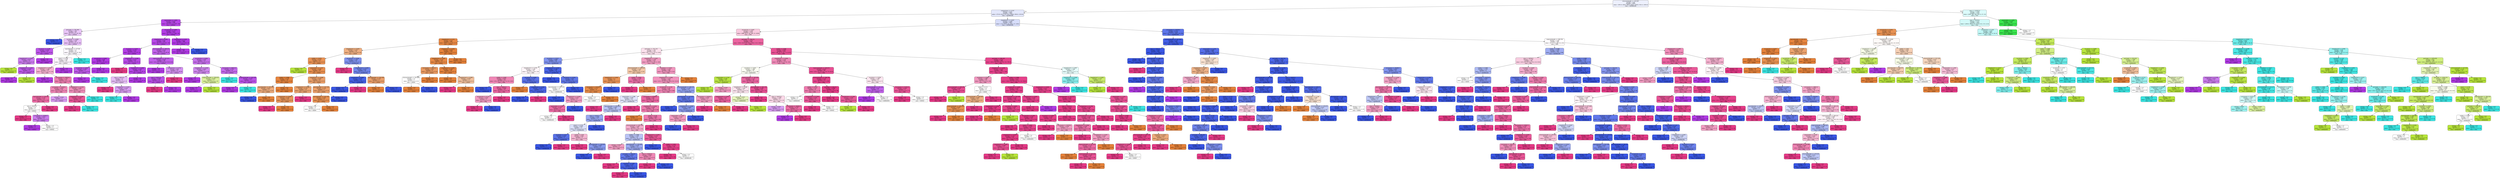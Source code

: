 digraph Tree {
node [shape=box, style="filled, rounded", color="black", fontname="helvetica"] ;
edge [fontname="helvetica"] ;
0 [label="minoraxislength <= 210.587\nentropy = 2.64\nsamples = 4283\nvalue = [953.0, 628.0, 282.0, 838.0, 1838.0, 921.0, 1345.0]\nclass = DERMASON", fillcolor="#edf0fd"] ;
1 [label="compactness <= 0.747\nentropy = 2.015\nsamples = 3065\nvalue = [713.0, 62.0, 0.0, 23.0, 1838.0, 904.0, 1333.0]\nclass = DERMASON", fillcolor="#e3e7fb"] ;
0 -> 1 [labeldistance=2.5, labelangle=45, headlabel="True"] ;
2 [label="aspectration <= 1.843\nentropy = 0.407\nsamples = 598\nvalue = [0, 4, 0, 13, 6, 877, 30]\nclass = HOROZ", fillcolor="#b645e7"] ;
1 -> 2 ;
3 [label="perimeter <= 761.464\nentropy = 1.81\nsamples = 45\nvalue = [0, 2, 0, 9, 5, 35, 20]\nclass = HOROZ", fillcolor="#e8c5f7"] ;
2 -> 3 ;
4 [label="entropy = 0.0\nsamples = 3\nvalue = [0, 0, 0, 0, 5, 0, 0]\nclass = DERMASON", fillcolor="#3956e5"] ;
3 -> 4 ;
5 [label="roundness <= 0.808\nentropy = 1.552\nsamples = 42\nvalue = [0, 2, 0, 9, 0, 35, 20]\nclass = HOROZ", fillcolor="#e6bef7"] ;
3 -> 5 ;
6 [label="roundness <= 0.786\nentropy = 0.544\nsamples = 11\nvalue = [0, 2, 0, 0, 0, 14, 0]\nclass = HOROZ", fillcolor="#bc55e9"] ;
5 -> 6 ;
7 [label="shapefactor2 <= 0.001\nentropy = 0.811\nsamples = 6\nvalue = [0, 2, 0, 0, 0, 6, 0]\nclass = HOROZ", fillcolor="#cb7bee"] ;
6 -> 7 ;
8 [label="entropy = 0.0\nsamples = 1\nvalue = [0, 1, 0, 0, 0, 0, 0]\nclass = BARBUNYA", fillcolor="#b7e539"] ;
7 -> 8 ;
9 [label="shapefactor4 <= 0.997\nentropy = 0.592\nsamples = 5\nvalue = [0, 1, 0, 0, 0, 6, 0]\nclass = HOROZ", fillcolor="#be5ae9"] ;
7 -> 9 ;
10 [label="entropy = 0.0\nsamples = 4\nvalue = [0, 0, 0, 0, 0, 6, 0]\nclass = HOROZ", fillcolor="#b139e5"] ;
9 -> 10 ;
11 [label="entropy = 0.0\nsamples = 1\nvalue = [0, 1, 0, 0, 0, 0, 0]\nclass = BARBUNYA", fillcolor="#b7e539"] ;
9 -> 11 ;
12 [label="entropy = 0.0\nsamples = 5\nvalue = [0, 0, 0, 0, 0, 8, 0]\nclass = HOROZ", fillcolor="#b139e5"] ;
6 -> 12 ;
13 [label="equivdiameter <= 277.86\nentropy = 1.5\nsamples = 31\nvalue = [0, 0, 0, 9, 0, 21, 20]\nclass = HOROZ", fillcolor="#fcf8fe"] ;
5 -> 13 ;
14 [label="extent <= 0.798\nentropy = 1.291\nsamples = 29\nvalue = [0, 0, 0, 3, 0, 21, 20]\nclass = HOROZ", fillcolor="#fcf7fe"] ;
13 -> 14 ;
15 [label="shapefactor4 <= 0.981\nentropy = 1.286\nsamples = 25\nvalue = [0, 0, 0, 3, 0, 11, 20]\nclass = SIRA", fillcolor="#f5b2d0"] ;
14 -> 15 ;
16 [label="entropy = 0.0\nsamples = 4\nvalue = [0, 0, 0, 0, 0, 6, 0]\nclass = HOROZ", fillcolor="#b139e5"] ;
15 -> 16 ;
17 [label="convexarea <= 54019.5\nentropy = 1.136\nsamples = 21\nvalue = [0, 0, 0, 3, 0, 5, 20]\nclass = SIRA", fillcolor="#ee7eb0"] ;
15 -> 17 ;
18 [label="convexarea <= 53244.5\nentropy = 0.852\nsamples = 14\nvalue = [0, 0, 0, 0, 0, 5, 13]\nclass = SIRA", fillcolor="#ef85b5"] ;
17 -> 18 ;
19 [label="equivdiameter <= 245.84\nentropy = 0.722\nsamples = 12\nvalue = [0, 0, 0, 0, 0, 3, 12]\nclass = SIRA", fillcolor="#ec6aa4"] ;
18 -> 19 ;
20 [label="area <= 40323.0\nentropy = 1.0\nsamples = 5\nvalue = [0, 0, 0, 0, 0, 3, 3]\nclass = HOROZ", fillcolor="#ffffff"] ;
19 -> 20 ;
21 [label="entropy = 0.0\nsamples = 1\nvalue = [0, 0, 0, 0, 0, 0, 2]\nclass = SIRA", fillcolor="#e53986"] ;
20 -> 21 ;
22 [label="convexarea <= 43690.0\nentropy = 0.811\nsamples = 4\nvalue = [0, 0, 0, 0, 0, 3, 1]\nclass = HOROZ", fillcolor="#cb7bee"] ;
20 -> 22 ;
23 [label="entropy = 0.0\nsamples = 2\nvalue = [0, 0, 0, 0, 0, 2, 0]\nclass = HOROZ", fillcolor="#b139e5"] ;
22 -> 23 ;
24 [label="entropy = 1.0\nsamples = 2\nvalue = [0, 0, 0, 0, 0, 1, 1]\nclass = HOROZ", fillcolor="#ffffff"] ;
22 -> 24 ;
25 [label="entropy = 0.0\nsamples = 7\nvalue = [0, 0, 0, 0, 0, 0, 9]\nclass = SIRA", fillcolor="#e53986"] ;
19 -> 25 ;
26 [label="entropy = 0.918\nsamples = 2\nvalue = [0, 0, 0, 0, 0, 2, 1]\nclass = HOROZ", fillcolor="#d89cf2"] ;
18 -> 26 ;
27 [label="shapefactor3 <= 0.556\nentropy = 0.881\nsamples = 7\nvalue = [0, 0, 0, 3, 0, 0, 7]\nclass = SIRA", fillcolor="#f08eba"] ;
17 -> 27 ;
28 [label="shapefactor4 <= 0.995\nentropy = 0.544\nsamples = 5\nvalue = [0, 0, 0, 1, 0, 0, 7]\nclass = SIRA", fillcolor="#e95597"] ;
27 -> 28 ;
29 [label="entropy = 0.0\nsamples = 4\nvalue = [0, 0, 0, 0, 0, 0, 7]\nclass = SIRA", fillcolor="#e53986"] ;
28 -> 29 ;
30 [label="entropy = 0.0\nsamples = 1\nvalue = [0, 0, 0, 1, 0, 0, 0]\nclass = CALI", fillcolor="#39e5e2"] ;
28 -> 30 ;
31 [label="entropy = 0.0\nsamples = 2\nvalue = [0, 0, 0, 2, 0, 0, 0]\nclass = CALI", fillcolor="#39e5e2"] ;
27 -> 31 ;
32 [label="entropy = 0.0\nsamples = 4\nvalue = [0, 0, 0, 0, 0, 10, 0]\nclass = HOROZ", fillcolor="#b139e5"] ;
14 -> 32 ;
33 [label="entropy = 0.0\nsamples = 2\nvalue = [0, 0, 0, 6, 0, 0, 0]\nclass = CALI", fillcolor="#39e5e2"] ;
13 -> 33 ;
34 [label="eccentricity <= 0.864\nentropy = 0.171\nsamples = 553\nvalue = [0, 2, 0, 4, 1, 842, 10]\nclass = HOROZ", fillcolor="#b33de6"] ;
2 -> 34 ;
35 [label="shapefactor4 <= 0.995\nentropy = 0.43\nsamples = 165\nvalue = [0, 2, 0, 4, 0, 231, 10]\nclass = HOROZ", fillcolor="#b646e7"] ;
34 -> 35 ;
36 [label="roundness <= 0.824\nentropy = 0.175\nsamples = 122\nvalue = [0, 0, 0, 2, 0, 177, 2]\nclass = HOROZ", fillcolor="#b33de6"] ;
35 -> 36 ;
37 [label="eccentricity <= 0.843\nentropy = 0.06\nsamples = 96\nvalue = [0, 0, 0, 1, 0, 142, 0]\nclass = HOROZ", fillcolor="#b23ae5"] ;
36 -> 37 ;
38 [label="eccentricity <= 0.842\nentropy = 0.592\nsamples = 5\nvalue = [0, 0, 0, 1, 0, 6, 0]\nclass = HOROZ", fillcolor="#be5ae9"] ;
37 -> 38 ;
39 [label="entropy = 0.0\nsamples = 4\nvalue = [0, 0, 0, 0, 0, 6, 0]\nclass = HOROZ", fillcolor="#b139e5"] ;
38 -> 39 ;
40 [label="entropy = 0.0\nsamples = 1\nvalue = [0, 0, 0, 1, 0, 0, 0]\nclass = CALI", fillcolor="#39e5e2"] ;
38 -> 40 ;
41 [label="entropy = 0.0\nsamples = 91\nvalue = [0, 0, 0, 0, 0, 136, 0]\nclass = HOROZ", fillcolor="#b139e5"] ;
37 -> 41 ;
42 [label="shapefactor1 <= 0.006\nentropy = 0.471\nsamples = 26\nvalue = [0, 0, 0, 1, 0, 35, 2]\nclass = HOROZ", fillcolor="#b84ae7"] ;
36 -> 42 ;
43 [label="entropy = 0.0\nsamples = 1\nvalue = [0, 0, 0, 0, 0, 0, 1]\nclass = SIRA", fillcolor="#e53986"] ;
42 -> 43 ;
44 [label="shapefactor4 <= 0.988\nentropy = 0.357\nsamples = 25\nvalue = [0, 0, 0, 1, 0, 35, 1]\nclass = HOROZ", fillcolor="#b544e6"] ;
42 -> 44 ;
45 [label="area <= 48312.0\nentropy = 1.5\nsamples = 4\nvalue = [0, 0, 0, 1, 0, 2, 1]\nclass = HOROZ", fillcolor="#e5bdf6"] ;
44 -> 45 ;
46 [label="entropy = 0.0\nsamples = 1\nvalue = [0, 0, 0, 0, 0, 0, 1]\nclass = SIRA", fillcolor="#e53986"] ;
45 -> 46 ;
47 [label="shapefactor1 <= 0.007\nentropy = 0.918\nsamples = 3\nvalue = [0, 0, 0, 1, 0, 2, 0]\nclass = HOROZ", fillcolor="#d89cf2"] ;
45 -> 47 ;
48 [label="entropy = 0.0\nsamples = 1\nvalue = [0, 0, 0, 1, 0, 0, 0]\nclass = CALI", fillcolor="#39e5e2"] ;
47 -> 48 ;
49 [label="entropy = 0.0\nsamples = 2\nvalue = [0, 0, 0, 0, 0, 2, 0]\nclass = HOROZ", fillcolor="#b139e5"] ;
47 -> 49 ;
50 [label="entropy = 0.0\nsamples = 21\nvalue = [0, 0, 0, 0, 0, 33, 0]\nclass = HOROZ", fillcolor="#b139e5"] ;
44 -> 50 ;
51 [label="minoraxislength <= 196.513\nentropy = 0.912\nsamples = 43\nvalue = [0, 2, 0, 2, 0, 54, 8]\nclass = HOROZ", fillcolor="#c162ea"] ;
35 -> 51 ;
52 [label="majoraxislength <= 357.073\nentropy = 0.642\nsamples = 30\nvalue = [0.0, 0.0, 0.0, 0.0, 0.0, 41.0, 8.0]\nclass = HOROZ", fillcolor="#c060ea"] ;
51 -> 52 ;
53 [label="entropy = 0.0\nsamples = 15\nvalue = [0, 0, 0, 0, 0, 23, 0]\nclass = HOROZ", fillcolor="#b139e5"] ;
52 -> 53 ;
54 [label="compactness <= 0.722\nentropy = 0.89\nsamples = 15\nvalue = [0, 0, 0, 0, 0, 18, 8]\nclass = HOROZ", fillcolor="#d491f1"] ;
52 -> 54 ;
55 [label="area <= 50717.5\nentropy = 0.469\nsamples = 11\nvalue = [0, 0, 0, 0, 0, 18, 2]\nclass = HOROZ", fillcolor="#ba4fe8"] ;
54 -> 55 ;
56 [label="entropy = 0.0\nsamples = 1\nvalue = [0, 0, 0, 0, 0, 0, 2]\nclass = SIRA", fillcolor="#e53986"] ;
55 -> 56 ;
57 [label="entropy = 0.0\nsamples = 10\nvalue = [0, 0, 0, 0, 0, 18, 0]\nclass = HOROZ", fillcolor="#b139e5"] ;
55 -> 57 ;
58 [label="entropy = 0.0\nsamples = 4\nvalue = [0, 0, 0, 0, 0, 0, 6]\nclass = SIRA", fillcolor="#e53986"] ;
54 -> 58 ;
59 [label="eccentricity <= 0.856\nentropy = 1.022\nsamples = 13\nvalue = [0, 2, 0, 2, 0, 13, 0]\nclass = HOROZ", fillcolor="#c66eec"] ;
51 -> 59 ;
60 [label="shapefactor1 <= 0.006\nentropy = 0.863\nsamples = 5\nvalue = [0, 2, 0, 0, 0, 5, 0]\nclass = HOROZ", fillcolor="#d088ef"] ;
59 -> 60 ;
61 [label="entropy = 0.0\nsamples = 2\nvalue = [0, 0, 0, 0, 0, 4, 0]\nclass = HOROZ", fillcolor="#b139e5"] ;
60 -> 61 ;
62 [label="majoraxislength <= 383.872\nentropy = 0.918\nsamples = 3\nvalue = [0, 2, 0, 0, 0, 1, 0]\nclass = BARBUNYA", fillcolor="#dbf29c"] ;
60 -> 62 ;
63 [label="entropy = 0.0\nsamples = 1\nvalue = [0, 0, 0, 0, 0, 1, 0]\nclass = HOROZ", fillcolor="#b139e5"] ;
62 -> 63 ;
64 [label="entropy = 0.0\nsamples = 2\nvalue = [0, 2, 0, 0, 0, 0, 0]\nclass = BARBUNYA", fillcolor="#b7e539"] ;
62 -> 64 ;
65 [label="convexarea <= 60631.0\nentropy = 0.722\nsamples = 8\nvalue = [0, 0, 0, 2, 0, 8, 0]\nclass = HOROZ", fillcolor="#c46aec"] ;
59 -> 65 ;
66 [label="entropy = 0.0\nsamples = 1\nvalue = [0, 0, 0, 1, 0, 0, 0]\nclass = CALI", fillcolor="#39e5e2"] ;
65 -> 66 ;
67 [label="majoraxislength <= 403.549\nentropy = 0.503\nsamples = 7\nvalue = [0, 0, 0, 1, 0, 8, 0]\nclass = HOROZ", fillcolor="#bb52e8"] ;
65 -> 67 ;
68 [label="entropy = 0.0\nsamples = 6\nvalue = [0, 0, 0, 0, 0, 8, 0]\nclass = HOROZ", fillcolor="#b139e5"] ;
67 -> 68 ;
69 [label="entropy = 0.0\nsamples = 1\nvalue = [0, 0, 0, 1, 0, 0, 0]\nclass = CALI", fillcolor="#39e5e2"] ;
67 -> 69 ;
70 [label="shapefactor1 <= 0.01\nentropy = 0.017\nsamples = 388\nvalue = [0, 0, 0, 0, 1, 611, 0]\nclass = HOROZ", fillcolor="#b139e5"] ;
34 -> 70 ;
71 [label="entropy = 0.0\nsamples = 387\nvalue = [0, 0, 0, 0, 0, 611, 0]\nclass = HOROZ", fillcolor="#b139e5"] ;
70 -> 71 ;
72 [label="entropy = 0.0\nsamples = 1\nvalue = [0, 0, 0, 0, 1, 0, 0]\nclass = DERMASON", fillcolor="#3956e5"] ;
70 -> 72 ;
73 [label="shapefactor1 <= 0.007\nentropy = 1.649\nsamples = 2467\nvalue = [713, 58, 0, 10, 1832, 27, 1303]\nclass = DERMASON", fillcolor="#d7ddfa"] ;
1 -> 73 ;
74 [label="eccentricity <= 0.687\nentropy = 1.528\nsamples = 1233\nvalue = [686, 58, 0, 10, 140, 13, 1029]\nclass = SIRA", fillcolor="#f8c9de"] ;
73 -> 74 ;
75 [label="shapefactor3 <= 0.76\nentropy = 0.34\nsamples = 440\nvalue = [636, 2, 0, 0, 22, 0, 9]\nclass = SEKER", fillcolor="#e68743"] ;
74 -> 75 ;
76 [label="shapefactor1 <= 0.007\nentropy = 1.215\nsamples = 70\nvalue = [72, 2, 0, 0, 20, 0, 8]\nclass = SEKER", fillcolor="#efaf81"] ;
75 -> 76 ;
77 [label="solidity <= 0.979\nentropy = 0.743\nsamples = 51\nvalue = [68, 2, 0, 0, 3, 0, 5]\nclass = SEKER", fillcolor="#e99254"] ;
76 -> 77 ;
78 [label="entropy = 0.0\nsamples = 1\nvalue = [0, 2, 0, 0, 0, 0, 0]\nclass = BARBUNYA", fillcolor="#b7e539"] ;
77 -> 78 ;
79 [label="aspectration <= 1.337\nentropy = 0.586\nsamples = 50\nvalue = [68, 0, 0, 0, 3, 0, 5]\nclass = SEKER", fillcolor="#e88f4f"] ;
77 -> 79 ;
80 [label="solidity <= 0.988\nentropy = 0.159\nsamples = 28\nvalue = [42, 0, 0, 0, 1, 0, 0]\nclass = SEKER", fillcolor="#e6843e"] ;
79 -> 80 ;
81 [label="equivdiameter <= 223.292\nentropy = 0.811\nsamples = 4\nvalue = [3, 0, 0, 0, 1, 0, 0]\nclass = SEKER", fillcolor="#eeab7b"] ;
80 -> 81 ;
82 [label="entropy = 0.0\nsamples = 1\nvalue = [0, 0, 0, 0, 1, 0, 0]\nclass = DERMASON", fillcolor="#3956e5"] ;
81 -> 82 ;
83 [label="entropy = 0.0\nsamples = 3\nvalue = [3, 0, 0, 0, 0, 0, 0]\nclass = SEKER", fillcolor="#e58139"] ;
81 -> 83 ;
84 [label="entropy = 0.0\nsamples = 24\nvalue = [39, 0, 0, 0, 0, 0, 0]\nclass = SEKER", fillcolor="#e58139"] ;
80 -> 84 ;
85 [label="shapefactor1 <= 0.006\nentropy = 0.929\nsamples = 22\nvalue = [26, 0, 0, 0, 2, 0, 5]\nclass = SEKER", fillcolor="#eca06a"] ;
79 -> 85 ;
86 [label="shapefactor1 <= 0.006\nentropy = 0.755\nsamples = 15\nvalue = [18, 0, 0, 0, 0, 0, 5]\nclass = SEKER", fillcolor="#eca470"] ;
85 -> 86 ;
87 [label="compactness <= 0.854\nentropy = 0.592\nsamples = 14\nvalue = [18, 0, 0, 0, 0, 0, 3]\nclass = SEKER", fillcolor="#e9965a"] ;
86 -> 87 ;
88 [label="entropy = 0.0\nsamples = 2\nvalue = [0, 0, 0, 0, 0, 0, 3]\nclass = SIRA", fillcolor="#e53986"] ;
87 -> 88 ;
89 [label="entropy = 0.0\nsamples = 12\nvalue = [18, 0, 0, 0, 0, 0, 0]\nclass = SEKER", fillcolor="#e58139"] ;
87 -> 89 ;
90 [label="entropy = 0.0\nsamples = 1\nvalue = [0, 0, 0, 0, 0, 0, 2]\nclass = SIRA", fillcolor="#e53986"] ;
86 -> 90 ;
91 [label="equivdiameter <= 227.703\nentropy = 0.722\nsamples = 7\nvalue = [8, 0, 0, 0, 2, 0, 0]\nclass = SEKER", fillcolor="#eca06a"] ;
85 -> 91 ;
92 [label="equivdiameter <= 222.791\nentropy = 0.503\nsamples = 6\nvalue = [8, 0, 0, 0, 1, 0, 0]\nclass = SEKER", fillcolor="#e89152"] ;
91 -> 92 ;
93 [label="entropy = 1.0\nsamples = 2\nvalue = [1, 0, 0, 0, 1, 0, 0]\nclass = SEKER", fillcolor="#ffffff"] ;
92 -> 93 ;
94 [label="entropy = 0.0\nsamples = 4\nvalue = [7, 0, 0, 0, 0, 0, 0]\nclass = SEKER", fillcolor="#e58139"] ;
92 -> 94 ;
95 [label="entropy = 0.0\nsamples = 1\nvalue = [0, 0, 0, 0, 1, 0, 0]\nclass = DERMASON", fillcolor="#3956e5"] ;
91 -> 95 ;
96 [label="eccentricity <= 0.646\nentropy = 1.158\nsamples = 19\nvalue = [4, 0, 0, 0, 17, 0, 3]\nclass = DERMASON", fillcolor="#7e91ee"] ;
76 -> 96 ;
97 [label="entropy = 0.0\nsamples = 1\nvalue = [0, 0, 0, 0, 0, 0, 2]\nclass = SIRA", fillcolor="#e53986"] ;
96 -> 97 ;
98 [label="shapefactor4 <= 0.999\nentropy = 0.937\nsamples = 18\nvalue = [4, 0, 0, 0, 17, 0, 1]\nclass = DERMASON", fillcolor="#7085ec"] ;
96 -> 98 ;
99 [label="eccentricity <= 0.684\nentropy = 0.323\nsamples = 13\nvalue = [0, 0, 0, 0, 16, 0, 1]\nclass = DERMASON", fillcolor="#4561e7"] ;
98 -> 99 ;
100 [label="entropy = 0.0\nsamples = 12\nvalue = [0, 0, 0, 0, 16, 0, 0]\nclass = DERMASON", fillcolor="#3956e5"] ;
99 -> 100 ;
101 [label="entropy = 0.0\nsamples = 1\nvalue = [0, 0, 0, 0, 0, 0, 1]\nclass = SIRA", fillcolor="#e53986"] ;
99 -> 101 ;
102 [label="equivdiameter <= 216.749\nentropy = 0.722\nsamples = 5\nvalue = [4, 0, 0, 0, 1, 0, 0]\nclass = SEKER", fillcolor="#eca06a"] ;
98 -> 102 ;
103 [label="entropy = 0.0\nsamples = 4\nvalue = [4, 0, 0, 0, 0, 0, 0]\nclass = SEKER", fillcolor="#e58139"] ;
102 -> 103 ;
104 [label="entropy = 0.0\nsamples = 1\nvalue = [0, 0, 0, 0, 1, 0, 0]\nclass = DERMASON", fillcolor="#3956e5"] ;
102 -> 104 ;
105 [label="shapefactor2 <= 0.002\nentropy = 0.052\nsamples = 370\nvalue = [564, 0, 0, 0, 2, 0, 1]\nclass = SEKER", fillcolor="#e5823a"] ;
75 -> 105 ;
106 [label="shapefactor4 <= 0.997\nentropy = 0.371\nsamples = 36\nvalue = [49, 0, 0, 0, 2, 0, 1]\nclass = SEKER", fillcolor="#e78945"] ;
105 -> 106 ;
107 [label="convexarea <= 42212.5\nentropy = 0.65\nsamples = 6\nvalue = [10, 0, 0, 0, 2, 0, 0]\nclass = SEKER", fillcolor="#ea9a61"] ;
106 -> 107 ;
108 [label="minoraxislength <= 197.684\nentropy = 1.0\nsamples = 3\nvalue = [2, 0, 0, 0, 2, 0, 0]\nclass = SEKER", fillcolor="#ffffff"] ;
107 -> 108 ;
109 [label="entropy = 0.0\nsamples = 1\nvalue = [2, 0, 0, 0, 0, 0, 0]\nclass = SEKER", fillcolor="#e58139"] ;
108 -> 109 ;
110 [label="entropy = 0.0\nsamples = 2\nvalue = [0, 0, 0, 0, 2, 0, 0]\nclass = DERMASON", fillcolor="#3956e5"] ;
108 -> 110 ;
111 [label="entropy = 0.0\nsamples = 3\nvalue = [8, 0, 0, 0, 0, 0, 0]\nclass = SEKER", fillcolor="#e58139"] ;
107 -> 111 ;
112 [label="shapefactor4 <= 0.999\nentropy = 0.169\nsamples = 30\nvalue = [39, 0, 0, 0, 0, 0, 1]\nclass = SEKER", fillcolor="#e6843e"] ;
106 -> 112 ;
113 [label="entropy = 0.0\nsamples = 27\nvalue = [37, 0, 0, 0, 0, 0, 0]\nclass = SEKER", fillcolor="#e58139"] ;
112 -> 113 ;
114 [label="shapefactor4 <= 0.999\nentropy = 0.918\nsamples = 3\nvalue = [2, 0, 0, 0, 0, 0, 1]\nclass = SEKER", fillcolor="#f2c09c"] ;
112 -> 114 ;
115 [label="entropy = 0.0\nsamples = 1\nvalue = [0, 0, 0, 0, 0, 0, 1]\nclass = SIRA", fillcolor="#e53986"] ;
114 -> 115 ;
116 [label="entropy = 0.0\nsamples = 2\nvalue = [2, 0, 0, 0, 0, 0, 0]\nclass = SEKER", fillcolor="#e58139"] ;
114 -> 116 ;
117 [label="entropy = 0.0\nsamples = 334\nvalue = [515, 0, 0, 0, 0, 0, 0]\nclass = SEKER", fillcolor="#e58139"] ;
105 -> 117 ;
118 [label="perimeter <= 766.353\nentropy = 1.077\nsamples = 793\nvalue = [50.0, 56.0, 0.0, 10.0, 118.0, 13.0, 1020.0]\nclass = SIRA", fillcolor="#eb64a0"] ;
74 -> 118 ;
119 [label="perimeter <= 741.152\nentropy = 1.34\nsamples = 179\nvalue = [22, 1, 0, 0, 117, 0, 143]\nclass = SIRA", fillcolor="#fbe0ec"] ;
118 -> 119 ;
120 [label="roundness <= 0.917\nentropy = 0.898\nsamples = 58\nvalue = [1, 0, 0, 0, 67, 0, 23]\nclass = DERMASON", fillcolor="#7f92ee"] ;
119 -> 120 ;
121 [label="shapefactor3 <= 0.703\nentropy = 1.149\nsamples = 24\nvalue = [1, 0, 0, 0, 18, 0, 19]\nclass = SIRA", fillcolor="#fef5f9"] ;
120 -> 121 ;
122 [label="solidity <= 0.987\nentropy = 0.855\nsamples = 16\nvalue = [0.0, 0.0, 0.0, 0.0, 7.0, 0.0, 18.0]\nclass = SIRA", fillcolor="#ef86b5"] ;
121 -> 122 ;
123 [label="entropy = 0.0\nsamples = 2\nvalue = [0, 0, 0, 0, 3, 0, 0]\nclass = DERMASON", fillcolor="#3956e5"] ;
122 -> 123 ;
124 [label="area <= 39012.5\nentropy = 0.684\nsamples = 14\nvalue = [0, 0, 0, 0, 4, 0, 18]\nclass = SIRA", fillcolor="#eb65a1"] ;
122 -> 124 ;
125 [label="eccentricity <= 0.721\nentropy = 0.918\nsamples = 9\nvalue = [0, 0, 0, 0, 4, 0, 8]\nclass = SIRA", fillcolor="#f29cc2"] ;
124 -> 125 ;
126 [label="entropy = 0.0\nsamples = 5\nvalue = [0, 0, 0, 0, 0, 0, 8]\nclass = SIRA", fillcolor="#e53986"] ;
125 -> 126 ;
127 [label="entropy = 0.0\nsamples = 4\nvalue = [0, 0, 0, 0, 4, 0, 0]\nclass = DERMASON", fillcolor="#3956e5"] ;
125 -> 127 ;
128 [label="entropy = 0.0\nsamples = 5\nvalue = [0, 0, 0, 0, 0, 0, 10]\nclass = SIRA", fillcolor="#e53986"] ;
124 -> 128 ;
129 [label="roundness <= 0.895\nentropy = 0.773\nsamples = 8\nvalue = [1, 0, 0, 0, 11, 0, 1]\nclass = DERMASON", fillcolor="#5a72e9"] ;
121 -> 129 ;
130 [label="entropy = 0.0\nsamples = 1\nvalue = [1, 0, 0, 0, 0, 0, 0]\nclass = SEKER", fillcolor="#e58139"] ;
129 -> 130 ;
131 [label="shapefactor4 <= 0.998\nentropy = 0.414\nsamples = 7\nvalue = [0, 0, 0, 0, 11, 0, 1]\nclass = DERMASON", fillcolor="#4b65e7"] ;
129 -> 131 ;
132 [label="entropy = 0.0\nsamples = 6\nvalue = [0, 0, 0, 0, 11, 0, 0]\nclass = DERMASON", fillcolor="#3956e5"] ;
131 -> 132 ;
133 [label="entropy = 0.0\nsamples = 1\nvalue = [0, 0, 0, 0, 0, 0, 1]\nclass = SIRA", fillcolor="#e53986"] ;
131 -> 133 ;
134 [label="shapefactor2 <= 0.002\nentropy = 0.386\nsamples = 34\nvalue = [0, 0, 0, 0, 49, 0, 4]\nclass = DERMASON", fillcolor="#4964e7"] ;
120 -> 134 ;
135 [label="entropy = 0.0\nsamples = 19\nvalue = [0, 0, 0, 0, 29, 0, 0]\nclass = DERMASON", fillcolor="#3956e5"] ;
134 -> 135 ;
136 [label="roundness <= 0.934\nentropy = 0.65\nsamples = 15\nvalue = [0, 0, 0, 0, 20, 0, 4]\nclass = DERMASON", fillcolor="#6178ea"] ;
134 -> 136 ;
137 [label="equivdiameter <= 220.734\nentropy = 1.0\nsamples = 7\nvalue = [0, 0, 0, 0, 4, 0, 4]\nclass = DERMASON", fillcolor="#ffffff"] ;
136 -> 137 ;
138 [label="entropy = 0.0\nsamples = 1\nvalue = [0, 0, 0, 0, 2, 0, 0]\nclass = DERMASON", fillcolor="#3956e5"] ;
137 -> 138 ;
139 [label="shapefactor2 <= 0.002\nentropy = 0.918\nsamples = 6\nvalue = [0, 0, 0, 0, 2, 0, 4]\nclass = SIRA", fillcolor="#f29cc2"] ;
137 -> 139 ;
140 [label="aspectration <= 1.404\nentropy = 0.722\nsamples = 5\nvalue = [0, 0, 0, 0, 1, 0, 4]\nclass = SIRA", fillcolor="#ec6aa4"] ;
139 -> 140 ;
141 [label="entropy = 1.0\nsamples = 2\nvalue = [0, 0, 0, 0, 1, 0, 1]\nclass = DERMASON", fillcolor="#ffffff"] ;
140 -> 141 ;
142 [label="entropy = 0.0\nsamples = 3\nvalue = [0, 0, 0, 0, 0, 0, 3]\nclass = SIRA", fillcolor="#e53986"] ;
140 -> 142 ;
143 [label="entropy = 0.0\nsamples = 1\nvalue = [0, 0, 0, 0, 1, 0, 0]\nclass = DERMASON", fillcolor="#3956e5"] ;
139 -> 143 ;
144 [label="entropy = 0.0\nsamples = 8\nvalue = [0, 0, 0, 0, 16, 0, 0]\nclass = DERMASON", fillcolor="#3956e5"] ;
136 -> 144 ;
145 [label="shapefactor1 <= 0.007\nentropy = 1.318\nsamples = 121\nvalue = [21, 1, 0, 0, 50, 0, 120]\nclass = SIRA", fillcolor="#f29dc3"] ;
119 -> 145 ;
146 [label="minoraxislength <= 196.639\nentropy = 1.143\nsamples = 15\nvalue = [15, 0, 0, 0, 1, 0, 8]\nclass = SEKER", fillcolor="#f4c8a8"] ;
145 -> 146 ;
147 [label="shapefactor2 <= 0.002\nentropy = 0.7\nsamples = 9\nvalue = [13, 0, 0, 0, 1, 0, 1]\nclass = SEKER", fillcolor="#e99355"] ;
146 -> 147 ;
148 [label="convexarea <= 41540.0\nentropy = 0.371\nsamples = 8\nvalue = [13, 0, 0, 0, 0, 0, 1]\nclass = SEKER", fillcolor="#e78b48"] ;
147 -> 148 ;
149 [label="entropy = 1.0\nsamples = 2\nvalue = [1, 0, 0, 0, 0, 0, 1]\nclass = SEKER", fillcolor="#ffffff"] ;
148 -> 149 ;
150 [label="entropy = 0.0\nsamples = 6\nvalue = [12, 0, 0, 0, 0, 0, 0]\nclass = SEKER", fillcolor="#e58139"] ;
148 -> 150 ;
151 [label="entropy = 0.0\nsamples = 1\nvalue = [0, 0, 0, 0, 1, 0, 0]\nclass = DERMASON", fillcolor="#3956e5"] ;
147 -> 151 ;
152 [label="solidity <= 0.991\nentropy = 0.764\nsamples = 6\nvalue = [2, 0, 0, 0, 0, 0, 7]\nclass = SIRA", fillcolor="#ec72a9"] ;
146 -> 152 ;
153 [label="entropy = 0.0\nsamples = 5\nvalue = [0, 0, 0, 0, 0, 0, 7]\nclass = SIRA", fillcolor="#e53986"] ;
152 -> 153 ;
154 [label="entropy = 0.0\nsamples = 1\nvalue = [2, 0, 0, 0, 0, 0, 0]\nclass = SEKER", fillcolor="#e58139"] ;
152 -> 154 ;
155 [label="roundness <= 0.934\nentropy = 1.124\nsamples = 106\nvalue = [6, 1, 0, 0, 49, 0, 112]\nclass = SIRA", fillcolor="#f196bf"] ;
145 -> 155 ;
156 [label="shapefactor4 <= 0.998\nentropy = 1.019\nsamples = 105\nvalue = [2.0, 1.0, 0.0, 0.0, 49.0, 0.0, 112.0]\nclass = SIRA", fillcolor="#f193bd"] ;
155 -> 156 ;
157 [label="eccentricity <= 0.728\nentropy = 0.94\nsamples = 94\nvalue = [1, 1, 0, 0, 39, 0, 108]\nclass = SIRA", fillcolor="#ef83b3"] ;
156 -> 157 ;
158 [label="aspectration <= 1.398\nentropy = 0.995\nsamples = 22\nvalue = [0, 0, 0, 0, 19, 0, 16]\nclass = DERMASON", fillcolor="#e0e4fb"] ;
157 -> 158 ;
159 [label="entropy = 0.0\nsamples = 2\nvalue = [0, 0, 0, 0, 0, 0, 4]\nclass = SIRA", fillcolor="#e53986"] ;
158 -> 159 ;
160 [label="equivdiameter <= 230.087\nentropy = 0.963\nsamples = 20\nvalue = [0, 0, 0, 0, 19, 0, 12]\nclass = DERMASON", fillcolor="#b6c1f5"] ;
158 -> 160 ;
161 [label="area <= 41452.5\nentropy = 0.906\nsamples = 17\nvalue = [0, 0, 0, 0, 19, 0, 9]\nclass = DERMASON", fillcolor="#97a6f1"] ;
160 -> 161 ;
162 [label="extent <= 0.724\nentropy = 0.993\nsamples = 13\nvalue = [0, 0, 0, 0, 11, 0, 9]\nclass = DERMASON", fillcolor="#dbe0fa"] ;
161 -> 162 ;
163 [label="roundness <= 0.91\nentropy = 0.592\nsamples = 4\nvalue = [0, 0, 0, 0, 6, 0, 1]\nclass = DERMASON", fillcolor="#5a72e9"] ;
162 -> 163 ;
164 [label="entropy = 0.0\nsamples = 3\nvalue = [0, 0, 0, 0, 6, 0, 0]\nclass = DERMASON", fillcolor="#3956e5"] ;
163 -> 164 ;
165 [label="entropy = 0.0\nsamples = 1\nvalue = [0, 0, 0, 0, 0, 0, 1]\nclass = SIRA", fillcolor="#e53986"] ;
163 -> 165 ;
166 [label="solidity <= 0.99\nentropy = 0.961\nsamples = 9\nvalue = [0, 0, 0, 0, 5, 0, 8]\nclass = SIRA", fillcolor="#f5b5d2"] ;
162 -> 166 ;
167 [label="entropy = 0.0\nsamples = 5\nvalue = [0, 0, 0, 0, 0, 0, 6]\nclass = SIRA", fillcolor="#e53986"] ;
166 -> 167 ;
168 [label="equivdiameter <= 228.904\nentropy = 0.863\nsamples = 4\nvalue = [0, 0, 0, 0, 5, 0, 2]\nclass = DERMASON", fillcolor="#889aef"] ;
166 -> 168 ;
169 [label="entropy = 0.0\nsamples = 3\nvalue = [0, 0, 0, 0, 5, 0, 0]\nclass = DERMASON", fillcolor="#3956e5"] ;
168 -> 169 ;
170 [label="entropy = 0.0\nsamples = 1\nvalue = [0, 0, 0, 0, 0, 0, 2]\nclass = SIRA", fillcolor="#e53986"] ;
168 -> 170 ;
171 [label="entropy = 0.0\nsamples = 4\nvalue = [0, 0, 0, 0, 8, 0, 0]\nclass = DERMASON", fillcolor="#3956e5"] ;
161 -> 171 ;
172 [label="entropy = 0.0\nsamples = 3\nvalue = [0, 0, 0, 0, 0, 0, 3]\nclass = SIRA", fillcolor="#e53986"] ;
160 -> 172 ;
173 [label="convexarea <= 41000.5\nentropy = 0.81\nsamples = 72\nvalue = [1, 1, 0, 0, 20, 0, 92]\nclass = SIRA", fillcolor="#eb67a2"] ;
157 -> 173 ;
174 [label="entropy = 0.0\nsamples = 16\nvalue = [0, 0, 0, 0, 0, 0, 26]\nclass = SIRA", fillcolor="#e53986"] ;
173 -> 174 ;
175 [label="shapefactor2 <= 0.002\nentropy = 0.944\nsamples = 56\nvalue = [1, 1, 0, 0, 20, 0, 66]\nclass = SIRA", fillcolor="#ed79ad"] ;
173 -> 175 ;
176 [label="entropy = 0.0\nsamples = 1\nvalue = [1, 0, 0, 0, 0, 0, 0]\nclass = SEKER", fillcolor="#e58139"] ;
175 -> 176 ;
177 [label="extent <= 0.78\nentropy = 0.864\nsamples = 55\nvalue = [0, 1, 0, 0, 20, 0, 66]\nclass = SIRA", fillcolor="#ed77ac"] ;
175 -> 177 ;
178 [label="minoraxislength <= 187.346\nentropy = 1.058\nsamples = 36\nvalue = [0, 1, 0, 0, 20, 0, 35]\nclass = SIRA", fillcolor="#f4accd"] ;
177 -> 178 ;
179 [label="solidity <= 0.988\nentropy = 1.154\nsamples = 15\nvalue = [0, 1, 0, 0, 16, 0, 10]\nclass = DERMASON", fillcolor="#b9c3f6"] ;
178 -> 179 ;
180 [label="entropy = 0.918\nsamples = 2\nvalue = [0, 1, 0, 0, 0, 0, 2]\nclass = SIRA", fillcolor="#f29cc2"] ;
179 -> 180 ;
181 [label="equivdiameter <= 230.468\nentropy = 0.918\nsamples = 13\nvalue = [0, 0, 0, 0, 16, 0, 8]\nclass = DERMASON", fillcolor="#9caaf2"] ;
179 -> 181 ;
182 [label="perimeter <= 749.059\nentropy = 0.672\nsamples = 9\nvalue = [0, 0, 0, 0, 14, 0, 3]\nclass = DERMASON", fillcolor="#637aeb"] ;
181 -> 182 ;
183 [label="entropy = 0.0\nsamples = 1\nvalue = [0, 0, 0, 0, 0, 0, 2]\nclass = SIRA", fillcolor="#e53986"] ;
182 -> 183 ;
184 [label="roundness <= 0.89\nentropy = 0.353\nsamples = 8\nvalue = [0, 0, 0, 0, 14, 0, 1]\nclass = DERMASON", fillcolor="#4762e7"] ;
182 -> 184 ;
185 [label="entropy = 0.0\nsamples = 1\nvalue = [0, 0, 0, 0, 0, 0, 1]\nclass = SIRA", fillcolor="#e53986"] ;
184 -> 185 ;
186 [label="entropy = 0.0\nsamples = 7\nvalue = [0, 0, 0, 0, 14, 0, 0]\nclass = DERMASON", fillcolor="#3956e5"] ;
184 -> 186 ;
187 [label="area <= 42007.0\nentropy = 0.863\nsamples = 4\nvalue = [0, 0, 0, 0, 2, 0, 5]\nclass = SIRA", fillcolor="#ef88b6"] ;
181 -> 187 ;
188 [label="entropy = 0.0\nsamples = 3\nvalue = [0, 0, 0, 0, 0, 0, 5]\nclass = SIRA", fillcolor="#e53986"] ;
187 -> 188 ;
189 [label="entropy = 0.0\nsamples = 1\nvalue = [0, 0, 0, 0, 2, 0, 0]\nclass = DERMASON", fillcolor="#3956e5"] ;
187 -> 189 ;
190 [label="shapefactor4 <= 0.993\nentropy = 0.579\nsamples = 21\nvalue = [0, 0, 0, 0, 4, 0, 25]\nclass = SIRA", fillcolor="#e95999"] ;
178 -> 190 ;
191 [label="entropy = 0.0\nsamples = 1\nvalue = [0, 0, 0, 0, 3, 0, 0]\nclass = DERMASON", fillcolor="#3956e5"] ;
190 -> 191 ;
192 [label="solidity <= 0.991\nentropy = 0.235\nsamples = 20\nvalue = [0, 0, 0, 0, 1, 0, 25]\nclass = SIRA", fillcolor="#e6418b"] ;
190 -> 192 ;
193 [label="entropy = 0.0\nsamples = 18\nvalue = [0, 0, 0, 0, 0, 0, 24]\nclass = SIRA", fillcolor="#e53986"] ;
192 -> 193 ;
194 [label="entropy = 1.0\nsamples = 2\nvalue = [0, 0, 0, 0, 1, 0, 1]\nclass = DERMASON", fillcolor="#ffffff"] ;
192 -> 194 ;
195 [label="entropy = 0.0\nsamples = 19\nvalue = [0, 0, 0, 0, 0, 0, 31]\nclass = SIRA", fillcolor="#e53986"] ;
177 -> 195 ;
196 [label="minoraxislength <= 189.374\nentropy = 1.159\nsamples = 11\nvalue = [1, 0, 0, 0, 10, 0, 4]\nclass = DERMASON", fillcolor="#93a3f1"] ;
156 -> 196 ;
197 [label="equivdiameter <= 227.914\nentropy = 0.65\nsamples = 8\nvalue = [0, 0, 0, 0, 10, 0, 2]\nclass = DERMASON", fillcolor="#6178ea"] ;
196 -> 197 ;
198 [label="entropy = 0.0\nsamples = 3\nvalue = [0, 0, 0, 0, 5, 0, 0]\nclass = DERMASON", fillcolor="#3956e5"] ;
197 -> 198 ;
199 [label="shapefactor4 <= 0.999\nentropy = 0.863\nsamples = 5\nvalue = [0, 0, 0, 0, 5, 0, 2]\nclass = DERMASON", fillcolor="#889aef"] ;
197 -> 199 ;
200 [label="aspectration <= 1.503\nentropy = 0.918\nsamples = 3\nvalue = [0, 0, 0, 0, 1, 0, 2]\nclass = SIRA", fillcolor="#f29cc2"] ;
199 -> 200 ;
201 [label="entropy = 0.0\nsamples = 1\nvalue = [0, 0, 0, 0, 1, 0, 0]\nclass = DERMASON", fillcolor="#3956e5"] ;
200 -> 201 ;
202 [label="entropy = 0.0\nsamples = 2\nvalue = [0, 0, 0, 0, 0, 0, 2]\nclass = SIRA", fillcolor="#e53986"] ;
200 -> 202 ;
203 [label="entropy = 0.0\nsamples = 2\nvalue = [0, 0, 0, 0, 4, 0, 0]\nclass = DERMASON", fillcolor="#3956e5"] ;
199 -> 203 ;
204 [label="convexarea <= 42494.0\nentropy = 0.918\nsamples = 3\nvalue = [1, 0, 0, 0, 0, 0, 2]\nclass = SIRA", fillcolor="#f29cc2"] ;
196 -> 204 ;
205 [label="entropy = 0.0\nsamples = 2\nvalue = [0, 0, 0, 0, 0, 0, 2]\nclass = SIRA", fillcolor="#e53986"] ;
204 -> 205 ;
206 [label="entropy = 0.0\nsamples = 1\nvalue = [1, 0, 0, 0, 0, 0, 0]\nclass = SEKER", fillcolor="#e58139"] ;
204 -> 206 ;
207 [label="entropy = 0.0\nsamples = 1\nvalue = [4, 0, 0, 0, 0, 0, 0]\nclass = SEKER", fillcolor="#e58139"] ;
155 -> 207 ;
208 [label="solidity <= 0.986\nentropy = 0.687\nsamples = 614\nvalue = [28, 55, 0, 10, 1, 13, 877]\nclass = SIRA", fillcolor="#e85094"] ;
118 -> 208 ;
209 [label="shapefactor1 <= 0.006\nentropy = 1.235\nsamples = 118\nvalue = [2, 46, 0, 1, 1, 10, 132]\nclass = SIRA", fillcolor="#f08ab8"] ;
208 -> 209 ;
210 [label="roundness <= 0.831\nentropy = 1.386\nsamples = 50\nvalue = [2, 43, 0, 1, 0, 3, 40]\nclass = BARBUNYA", fillcolor="#fbfdf3"] ;
209 -> 210 ;
211 [label="aspectration <= 1.734\nentropy = 0.281\nsamples = 22\nvalue = [0, 39, 0, 0, 0, 0, 2]\nclass = BARBUNYA", fillcolor="#bbe643"] ;
210 -> 211 ;
212 [label="entropy = 0.0\nsamples = 20\nvalue = [0, 38, 0, 0, 0, 0, 0]\nclass = BARBUNYA", fillcolor="#b7e539"] ;
211 -> 212 ;
213 [label="entropy = 0.918\nsamples = 2\nvalue = [0, 1, 0, 0, 0, 0, 2]\nclass = SIRA", fillcolor="#f29cc2"] ;
211 -> 213 ;
214 [label="majoraxislength <= 303.836\nentropy = 1.123\nsamples = 28\nvalue = [2, 4, 0, 1, 0, 3, 38]\nclass = SIRA", fillcolor="#eb66a2"] ;
210 -> 214 ;
215 [label="shapefactor1 <= 0.006\nentropy = 1.495\nsamples = 6\nvalue = [2, 4, 0, 0, 0, 0, 5]\nclass = SIRA", fillcolor="#fbe3ee"] ;
214 -> 215 ;
216 [label="shapefactor4 <= 0.997\nentropy = 0.65\nsamples = 4\nvalue = [0, 1, 0, 0, 0, 0, 5]\nclass = SIRA", fillcolor="#ea619e"] ;
215 -> 216 ;
217 [label="entropy = 0.0\nsamples = 3\nvalue = [0, 0, 0, 0, 0, 0, 5]\nclass = SIRA", fillcolor="#e53986"] ;
216 -> 217 ;
218 [label="entropy = 0.0\nsamples = 1\nvalue = [0, 1, 0, 0, 0, 0, 0]\nclass = BARBUNYA", fillcolor="#b7e539"] ;
216 -> 218 ;
219 [label="entropy = 0.971\nsamples = 2\nvalue = [2, 3, 0, 0, 0, 0, 0]\nclass = BARBUNYA", fillcolor="#e7f6bd"] ;
215 -> 219 ;
220 [label="equivdiameter <= 265.178\nentropy = 0.582\nsamples = 22\nvalue = [0, 0, 0, 1, 0, 3, 33]\nclass = SIRA", fillcolor="#e85094"] ;
214 -> 220 ;
221 [label="entropy = 0.0\nsamples = 16\nvalue = [0, 0, 0, 0, 0, 0, 29]\nclass = SIRA", fillcolor="#e53986"] ;
220 -> 221 ;
222 [label="area <= 56470.0\nentropy = 1.406\nsamples = 6\nvalue = [0, 0, 0, 1, 0, 3, 4]\nclass = SIRA", fillcolor="#fad7e7"] ;
220 -> 222 ;
223 [label="entropy = 0.918\nsamples = 2\nvalue = [0, 0, 0, 1, 0, 2, 0]\nclass = HOROZ", fillcolor="#d89cf2"] ;
222 -> 223 ;
224 [label="convexarea <= 58365.0\nentropy = 0.722\nsamples = 4\nvalue = [0, 0, 0, 0, 0, 1, 4]\nclass = SIRA", fillcolor="#ec6aa4"] ;
222 -> 224 ;
225 [label="entropy = 0.0\nsamples = 1\nvalue = [0, 0, 0, 0, 0, 1, 0]\nclass = HOROZ", fillcolor="#b139e5"] ;
224 -> 225 ;
226 [label="entropy = 0.0\nsamples = 3\nvalue = [0, 0, 0, 0, 0, 0, 4]\nclass = SIRA", fillcolor="#e53986"] ;
224 -> 226 ;
227 [label="majoraxislength <= 328.672\nentropy = 0.623\nsamples = 68\nvalue = [0.0, 3.0, 0.0, 0.0, 1.0, 7.0, 92.0]\nclass = SIRA", fillcolor="#e85094"] ;
209 -> 227 ;
228 [label="minoraxislength <= 186.795\nentropy = 0.332\nsamples = 59\nvalue = [0, 2, 0, 0, 1, 1, 85]\nclass = SIRA", fillcolor="#e6428c"] ;
227 -> 228 ;
229 [label="solidity <= 0.979\nentropy = 1.357\nsamples = 8\nvalue = [0, 1, 0, 0, 1, 1, 7]\nclass = SIRA", fillcolor="#ee7bae"] ;
228 -> 229 ;
230 [label="entropy = 1.0\nsamples = 2\nvalue = [0, 1, 0, 0, 1, 0, 0]\nclass = BARBUNYA", fillcolor="#ffffff"] ;
229 -> 230 ;
231 [label="compactness <= 0.784\nentropy = 0.544\nsamples = 6\nvalue = [0, 0, 0, 0, 0, 1, 7]\nclass = SIRA", fillcolor="#e95597"] ;
229 -> 231 ;
232 [label="entropy = 0.0\nsamples = 4\nvalue = [0, 0, 0, 0, 0, 0, 6]\nclass = SIRA", fillcolor="#e53986"] ;
231 -> 232 ;
233 [label="entropy = 1.0\nsamples = 2\nvalue = [0, 0, 0, 0, 0, 1, 1]\nclass = HOROZ", fillcolor="#ffffff"] ;
231 -> 233 ;
234 [label="perimeter <= 853.21\nentropy = 0.098\nsamples = 51\nvalue = [0, 1, 0, 0, 0, 0, 78]\nclass = SIRA", fillcolor="#e53c88"] ;
228 -> 234 ;
235 [label="entropy = 0.0\nsamples = 48\nvalue = [0, 0, 0, 0, 0, 0, 72]\nclass = SIRA", fillcolor="#e53986"] ;
234 -> 235 ;
236 [label="eccentricity <= 0.784\nentropy = 0.592\nsamples = 3\nvalue = [0, 1, 0, 0, 0, 0, 6]\nclass = SIRA", fillcolor="#e95a9a"] ;
234 -> 236 ;
237 [label="entropy = 0.0\nsamples = 1\nvalue = [0, 1, 0, 0, 0, 0, 0]\nclass = BARBUNYA", fillcolor="#b7e539"] ;
236 -> 237 ;
238 [label="entropy = 0.0\nsamples = 2\nvalue = [0, 0, 0, 0, 0, 0, 6]\nclass = SIRA", fillcolor="#e53986"] ;
236 -> 238 ;
239 [label="roundness <= 0.838\nentropy = 1.296\nsamples = 9\nvalue = [0, 1, 0, 0, 0, 6, 7]\nclass = SIRA", fillcolor="#fce6f0"] ;
227 -> 239 ;
240 [label="majoraxislength <= 331.291\nentropy = 0.65\nsamples = 4\nvalue = [0, 1, 0, 0, 0, 5, 0]\nclass = HOROZ", fillcolor="#c161ea"] ;
239 -> 240 ;
241 [label="entropy = 0.0\nsamples = 2\nvalue = [0, 0, 0, 0, 0, 4, 0]\nclass = HOROZ", fillcolor="#b139e5"] ;
240 -> 241 ;
242 [label="entropy = 1.0\nsamples = 2\nvalue = [0, 1, 0, 0, 0, 1, 0]\nclass = BARBUNYA", fillcolor="#ffffff"] ;
240 -> 242 ;
243 [label="convexarea <= 53355.0\nentropy = 0.544\nsamples = 5\nvalue = [0, 0, 0, 0, 0, 1, 7]\nclass = SIRA", fillcolor="#e95597"] ;
239 -> 243 ;
244 [label="entropy = 0.0\nsamples = 3\nvalue = [0, 0, 0, 0, 0, 0, 6]\nclass = SIRA", fillcolor="#e53986"] ;
243 -> 244 ;
245 [label="entropy = 1.0\nsamples = 2\nvalue = [0, 0, 0, 0, 0, 1, 1]\nclass = HOROZ", fillcolor="#ffffff"] ;
243 -> 245 ;
246 [label="perimeter <= 896.405\nentropy = 0.422\nsamples = 496\nvalue = [26.0, 9.0, 0.0, 9.0, 0.0, 3.0, 745.0]\nclass = SIRA", fillcolor="#e7458d"] ;
208 -> 246 ;
247 [label="shapefactor1 <= 0.006\nentropy = 0.327\nsamples = 489\nvalue = [26, 5, 0, 4, 0, 1, 744]\nclass = SIRA", fillcolor="#e6428c"] ;
246 -> 247 ;
248 [label="roundness <= 0.897\nentropy = 1.086\nsamples = 15\nvalue = [8, 1, 0, 0, 0, 0, 18]\nclass = SIRA", fillcolor="#f197bf"] ;
247 -> 248 ;
249 [label="minoraxislength <= 209.226\nentropy = 0.439\nsamples = 6\nvalue = [0, 1, 0, 0, 0, 0, 10]\nclass = SIRA", fillcolor="#e84d92"] ;
248 -> 249 ;
250 [label="entropy = 0.0\nsamples = 5\nvalue = [0, 0, 0, 0, 0, 0, 10]\nclass = SIRA", fillcolor="#e53986"] ;
249 -> 250 ;
251 [label="entropy = 0.0\nsamples = 1\nvalue = [0, 1, 0, 0, 0, 0, 0]\nclass = BARBUNYA", fillcolor="#b7e539"] ;
249 -> 251 ;
252 [label="extent <= 0.773\nentropy = 1.0\nsamples = 9\nvalue = [8, 0, 0, 0, 0, 0, 8]\nclass = SEKER", fillcolor="#ffffff"] ;
248 -> 252 ;
253 [label="minoraxislength <= 209.966\nentropy = 0.845\nsamples = 6\nvalue = [8, 0, 0, 0, 0, 0, 3]\nclass = SEKER", fillcolor="#efb083"] ;
252 -> 253 ;
254 [label="majoraxislength <= 293.126\nentropy = 0.503\nsamples = 5\nvalue = [8, 0, 0, 0, 0, 0, 1]\nclass = SEKER", fillcolor="#e89152"] ;
253 -> 254 ;
255 [label="entropy = 0.0\nsamples = 1\nvalue = [0, 0, 0, 0, 0, 0, 1]\nclass = SIRA", fillcolor="#e53986"] ;
254 -> 255 ;
256 [label="entropy = 0.0\nsamples = 4\nvalue = [8, 0, 0, 0, 0, 0, 0]\nclass = SEKER", fillcolor="#e58139"] ;
254 -> 256 ;
257 [label="entropy = 0.0\nsamples = 1\nvalue = [0, 0, 0, 0, 0, 0, 2]\nclass = SIRA", fillcolor="#e53986"] ;
253 -> 257 ;
258 [label="entropy = 0.0\nsamples = 3\nvalue = [0, 0, 0, 0, 0, 0, 5]\nclass = SIRA", fillcolor="#e53986"] ;
252 -> 258 ;
259 [label="solidity <= 0.988\nentropy = 0.273\nsamples = 474\nvalue = [18.0, 4.0, 0.0, 4.0, 0.0, 1.0, 726.0]\nclass = SIRA", fillcolor="#e6408a"] ;
247 -> 259 ;
260 [label="eccentricity <= 0.806\nentropy = 0.247\nsamples = 141\nvalue = [1, 4, 0, 1, 0, 1, 223]\nclass = SIRA", fillcolor="#e63f8a"] ;
259 -> 260 ;
261 [label="minoraxislength <= 192.089\nentropy = 0.225\nsamples = 128\nvalue = [1, 4, 0, 1, 0, 0, 202]\nclass = SIRA", fillcolor="#e63f8a"] ;
260 -> 261 ;
262 [label="shapefactor4 <= 0.999\nentropy = 0.09\nsamples = 53\nvalue = [1, 0, 0, 0, 0, 0, 87]\nclass = SIRA", fillcolor="#e53b87"] ;
261 -> 262 ;
263 [label="entropy = 0.0\nsamples = 52\nvalue = [0, 0, 0, 0, 0, 0, 87]\nclass = SIRA", fillcolor="#e53986"] ;
262 -> 263 ;
264 [label="entropy = 0.0\nsamples = 1\nvalue = [1, 0, 0, 0, 0, 0, 0]\nclass = SEKER", fillcolor="#e58139"] ;
262 -> 264 ;
265 [label="roundness <= 0.844\nentropy = 0.28\nsamples = 75\nvalue = [0, 4, 0, 1, 0, 0, 115]\nclass = SIRA", fillcolor="#e6428b"] ;
261 -> 265 ;
266 [label="entropy = 0.0\nsamples = 1\nvalue = [0, 2, 0, 0, 0, 0, 0]\nclass = BARBUNYA", fillcolor="#b7e539"] ;
265 -> 266 ;
267 [label="eccentricity <= 0.769\nentropy = 0.194\nsamples = 74\nvalue = [0, 2, 0, 1, 0, 0, 115]\nclass = SIRA", fillcolor="#e63e89"] ;
265 -> 267 ;
268 [label="entropy = 0.0\nsamples = 43\nvalue = [0, 0, 0, 0, 0, 0, 63]\nclass = SIRA", fillcolor="#e53986"] ;
267 -> 268 ;
269 [label="extent <= 0.805\nentropy = 0.355\nsamples = 31\nvalue = [0, 2, 0, 1, 0, 0, 52]\nclass = SIRA", fillcolor="#e6448d"] ;
267 -> 269 ;
270 [label="shapefactor2 <= 0.001\nentropy = 0.135\nsamples = 29\nvalue = [0, 1, 0, 0, 0, 0, 52]\nclass = SIRA", fillcolor="#e63d88"] ;
269 -> 270 ;
271 [label="shapefactor3 <= 0.602\nentropy = 0.469\nsamples = 7\nvalue = [0, 1, 0, 0, 0, 0, 9]\nclass = SIRA", fillcolor="#e84f93"] ;
270 -> 271 ;
272 [label="entropy = 0.0\nsamples = 6\nvalue = [0, 0, 0, 0, 0, 0, 9]\nclass = SIRA", fillcolor="#e53986"] ;
271 -> 272 ;
273 [label="entropy = 0.0\nsamples = 1\nvalue = [0, 1, 0, 0, 0, 0, 0]\nclass = BARBUNYA", fillcolor="#b7e539"] ;
271 -> 273 ;
274 [label="entropy = 0.0\nsamples = 22\nvalue = [0, 0, 0, 0, 0, 0, 43]\nclass = SIRA", fillcolor="#e53986"] ;
270 -> 274 ;
275 [label="entropy = 1.0\nsamples = 2\nvalue = [0, 1, 0, 1, 0, 0, 0]\nclass = BARBUNYA", fillcolor="#ffffff"] ;
269 -> 275 ;
276 [label="shapefactor2 <= 0.001\nentropy = 0.267\nsamples = 13\nvalue = [0, 0, 0, 0, 0, 1, 21]\nclass = SIRA", fillcolor="#e6428c"] ;
260 -> 276 ;
277 [label="entropy = 0.0\nsamples = 12\nvalue = [0, 0, 0, 0, 0, 0, 21]\nclass = SIRA", fillcolor="#e53986"] ;
276 -> 277 ;
278 [label="entropy = 0.0\nsamples = 1\nvalue = [0, 0, 0, 0, 0, 1, 0]\nclass = HOROZ", fillcolor="#b139e5"] ;
276 -> 278 ;
279 [label="shapefactor3 <= 0.664\nentropy = 0.257\nsamples = 333\nvalue = [17, 0, 0, 3, 0, 0, 503]\nclass = SIRA", fillcolor="#e6418b"] ;
259 -> 279 ;
280 [label="equivdiameter <= 247.811\nentropy = 0.147\nsamples = 270\nvalue = [9, 0, 0, 0, 0, 0, 419]\nclass = SIRA", fillcolor="#e63d89"] ;
279 -> 280 ;
281 [label="area <= 43123.5\nentropy = 0.033\nsamples = 186\nvalue = [1, 0, 0, 0, 0, 0, 293]\nclass = SIRA", fillcolor="#e53a86"] ;
280 -> 281 ;
282 [label="roundness <= 0.904\nentropy = 0.165\nsamples = 21\nvalue = [1, 0, 0, 0, 0, 0, 40]\nclass = SIRA", fillcolor="#e63e89"] ;
281 -> 282 ;
283 [label="entropy = 0.0\nsamples = 18\nvalue = [0, 0, 0, 0, 0, 0, 38]\nclass = SIRA", fillcolor="#e53986"] ;
282 -> 283 ;
284 [label="convexarea <= 43339.0\nentropy = 0.918\nsamples = 3\nvalue = [1, 0, 0, 0, 0, 0, 2]\nclass = SIRA", fillcolor="#f29cc2"] ;
282 -> 284 ;
285 [label="entropy = 0.0\nsamples = 2\nvalue = [0, 0, 0, 0, 0, 0, 2]\nclass = SIRA", fillcolor="#e53986"] ;
284 -> 285 ;
286 [label="entropy = 0.0\nsamples = 1\nvalue = [1, 0, 0, 0, 0, 0, 0]\nclass = SEKER", fillcolor="#e58139"] ;
284 -> 286 ;
287 [label="entropy = 0.0\nsamples = 165\nvalue = [0, 0, 0, 0, 0, 0, 253]\nclass = SIRA", fillcolor="#e53986"] ;
281 -> 287 ;
288 [label="compactness <= 0.788\nentropy = 0.326\nsamples = 84\nvalue = [8, 0, 0, 0, 0, 0, 126]\nclass = SIRA", fillcolor="#e7468e"] ;
280 -> 288 ;
289 [label="majoraxislength <= 327.621\nentropy = 0.465\nsamples = 50\nvalue = [8, 0, 0, 0, 0, 0, 73]\nclass = SIRA", fillcolor="#e84f93"] ;
288 -> 289 ;
290 [label="shapefactor4 <= 0.996\nentropy = 0.764\nsamples = 25\nvalue = [8, 0, 0, 0, 0, 0, 28]\nclass = SIRA", fillcolor="#ec72a9"] ;
289 -> 290 ;
291 [label="entropy = 0.0\nsamples = 8\nvalue = [0, 0, 0, 0, 0, 0, 12]\nclass = SIRA", fillcolor="#e53986"] ;
290 -> 291 ;
292 [label="shapefactor1 <= 0.007\nentropy = 0.918\nsamples = 17\nvalue = [8, 0, 0, 0, 0, 0, 16]\nclass = SIRA", fillcolor="#f29cc2"] ;
290 -> 292 ;
293 [label="majoraxislength <= 315.433\nentropy = 0.722\nsamples = 16\nvalue = [4, 0, 0, 0, 0, 0, 16]\nclass = SIRA", fillcolor="#ec6aa4"] ;
292 -> 293 ;
294 [label="entropy = 0.0\nsamples = 1\nvalue = [2, 0, 0, 0, 0, 0, 0]\nclass = SEKER", fillcolor="#e58139"] ;
293 -> 294 ;
295 [label="majoraxislength <= 326.606\nentropy = 0.503\nsamples = 15\nvalue = [2, 0, 0, 0, 0, 0, 16]\nclass = SIRA", fillcolor="#e85295"] ;
293 -> 295 ;
296 [label="entropy = 0.0\nsamples = 13\nvalue = [0, 0, 0, 0, 0, 0, 16]\nclass = SIRA", fillcolor="#e53986"] ;
295 -> 296 ;
297 [label="entropy = 0.0\nsamples = 2\nvalue = [2, 0, 0, 0, 0, 0, 0]\nclass = SEKER", fillcolor="#e58139"] ;
295 -> 297 ;
298 [label="entropy = 0.0\nsamples = 1\nvalue = [4, 0, 0, 0, 0, 0, 0]\nclass = SEKER", fillcolor="#e58139"] ;
292 -> 298 ;
299 [label="entropy = 0.0\nsamples = 25\nvalue = [0, 0, 0, 0, 0, 0, 45]\nclass = SIRA", fillcolor="#e53986"] ;
289 -> 299 ;
300 [label="entropy = 0.0\nsamples = 34\nvalue = [0, 0, 0, 0, 0, 0, 53]\nclass = SIRA", fillcolor="#e53986"] ;
288 -> 300 ;
301 [label="aspectration <= 1.503\nentropy = 0.615\nsamples = 63\nvalue = [8, 0, 0, 3, 0, 0, 84]\nclass = SIRA", fillcolor="#e85295"] ;
279 -> 301 ;
302 [label="compactness <= 0.824\nentropy = 0.426\nsamples = 62\nvalue = [8, 0, 0, 0, 0, 0, 84]\nclass = SIRA", fillcolor="#e74c92"] ;
301 -> 302 ;
303 [label="solidity <= 0.992\nentropy = 0.126\nsamples = 36\nvalue = [1, 0, 0, 0, 0, 0, 57]\nclass = SIRA", fillcolor="#e53c88"] ;
302 -> 303 ;
304 [label="entropy = 0.0\nsamples = 35\nvalue = [0, 0, 0, 0, 0, 0, 57]\nclass = SIRA", fillcolor="#e53986"] ;
303 -> 304 ;
305 [label="entropy = 0.0\nsamples = 1\nvalue = [1, 0, 0, 0, 0, 0, 0]\nclass = SEKER", fillcolor="#e58139"] ;
303 -> 305 ;
306 [label="shapefactor4 <= 0.999\nentropy = 0.734\nsamples = 26\nvalue = [7, 0, 0, 0, 0, 0, 27]\nclass = SIRA", fillcolor="#ec6ca5"] ;
302 -> 306 ;
307 [label="aspectration <= 1.462\nentropy = 0.555\nsamples = 24\nvalue = [4, 0, 0, 0, 0, 0, 27]\nclass = SIRA", fillcolor="#e95698"] ;
306 -> 307 ;
308 [label="minoraxislength <= 197.514\nentropy = 0.229\nsamples = 21\nvalue = [1, 0, 0, 0, 0, 0, 26]\nclass = SIRA", fillcolor="#e6418b"] ;
307 -> 308 ;
309 [label="shapefactor3 <= 0.695\nentropy = 0.544\nsamples = 6\nvalue = [1, 0, 0, 0, 0, 0, 7]\nclass = SIRA", fillcolor="#e95597"] ;
308 -> 309 ;
310 [label="entropy = 0.0\nsamples = 4\nvalue = [0, 0, 0, 0, 0, 0, 6]\nclass = SIRA", fillcolor="#e53986"] ;
309 -> 310 ;
311 [label="entropy = 1.0\nsamples = 2\nvalue = [1, 0, 0, 0, 0, 0, 1]\nclass = SEKER", fillcolor="#ffffff"] ;
309 -> 311 ;
312 [label="entropy = 0.0\nsamples = 15\nvalue = [0, 0, 0, 0, 0, 0, 19]\nclass = SIRA", fillcolor="#e53986"] ;
308 -> 312 ;
313 [label="roundness <= 0.911\nentropy = 0.811\nsamples = 3\nvalue = [3, 0, 0, 0, 0, 0, 1]\nclass = SEKER", fillcolor="#eeab7b"] ;
307 -> 313 ;
314 [label="entropy = 0.0\nsamples = 1\nvalue = [0, 0, 0, 0, 0, 0, 1]\nclass = SIRA", fillcolor="#e53986"] ;
313 -> 314 ;
315 [label="entropy = 0.0\nsamples = 2\nvalue = [3, 0, 0, 0, 0, 0, 0]\nclass = SEKER", fillcolor="#e58139"] ;
313 -> 315 ;
316 [label="entropy = 0.0\nsamples = 2\nvalue = [3, 0, 0, 0, 0, 0, 0]\nclass = SEKER", fillcolor="#e58139"] ;
306 -> 316 ;
317 [label="entropy = 0.0\nsamples = 1\nvalue = [0, 0, 0, 3, 0, 0, 0]\nclass = CALI", fillcolor="#39e5e2"] ;
301 -> 317 ;
318 [label="shapefactor4 <= 0.997\nentropy = 1.784\nsamples = 7\nvalue = [0, 4, 0, 5, 0, 2, 1]\nclass = CALI", fillcolor="#e6fcfb"] ;
246 -> 318 ;
319 [label="shapefactor3 <= 0.568\nentropy = 0.863\nsamples = 4\nvalue = [0, 0, 0, 5, 0, 2, 0]\nclass = CALI", fillcolor="#88efee"] ;
318 -> 319 ;
320 [label="entropy = 0.0\nsamples = 1\nvalue = [0, 0, 0, 0, 0, 2, 0]\nclass = HOROZ", fillcolor="#b139e5"] ;
319 -> 320 ;
321 [label="entropy = 0.0\nsamples = 3\nvalue = [0, 0, 0, 5, 0, 0, 0]\nclass = CALI", fillcolor="#39e5e2"] ;
319 -> 321 ;
322 [label="shapefactor2 <= 0.001\nentropy = 0.722\nsamples = 3\nvalue = [0, 4, 0, 0, 0, 0, 1]\nclass = BARBUNYA", fillcolor="#c9ec6a"] ;
318 -> 322 ;
323 [label="entropy = 0.0\nsamples = 2\nvalue = [0, 4, 0, 0, 0, 0, 0]\nclass = BARBUNYA", fillcolor="#b7e539"] ;
322 -> 323 ;
324 [label="entropy = 0.0\nsamples = 1\nvalue = [0, 0, 0, 0, 0, 0, 1]\nclass = SIRA", fillcolor="#e53986"] ;
322 -> 324 ;
325 [label="convexarea <= 36700.0\nentropy = 0.733\nsamples = 1234\nvalue = [27, 0, 0, 0, 1692, 14, 274]\nclass = DERMASON", fillcolor="#5d75ea"] ;
73 -> 325 ;
326 [label="minoraxislength <= 167.928\nentropy = 0.323\nsamples = 942\nvalue = [25, 0, 0, 0, 1464, 4, 41]\nclass = DERMASON", fillcolor="#425ee6"] ;
325 -> 326 ;
327 [label="area <= 33431.5\nentropy = 0.047\nsamples = 643\nvalue = [0, 0, 0, 0, 1036, 4, 1]\nclass = DERMASON", fillcolor="#3a57e5"] ;
326 -> 327 ;
328 [label="entropy = 0.0\nsamples = 604\nvalue = [0, 0, 0, 0, 978, 0, 0]\nclass = DERMASON", fillcolor="#3956e5"] ;
327 -> 328 ;
329 [label="equivdiameter <= 206.479\nentropy = 0.457\nsamples = 39\nvalue = [0, 0, 0, 0, 58, 4, 1]\nclass = DERMASON", fillcolor="#4a64e7"] ;
327 -> 329 ;
330 [label="entropy = 0.0\nsamples = 1\nvalue = [0, 0, 0, 0, 0, 0, 1]\nclass = SIRA", fillcolor="#e53986"] ;
329 -> 330 ;
331 [label="shapefactor1 <= 0.008\nentropy = 0.345\nsamples = 38\nvalue = [0, 0, 0, 0, 58, 4, 0]\nclass = DERMASON", fillcolor="#4762e7"] ;
329 -> 331 ;
332 [label="entropy = 0.0\nsamples = 22\nvalue = [0, 0, 0, 0, 39, 0, 0]\nclass = DERMASON", fillcolor="#3956e5"] ;
331 -> 332 ;
333 [label="shapefactor1 <= 0.008\nentropy = 0.667\nsamples = 16\nvalue = [0, 0, 0, 0, 19, 4, 0]\nclass = DERMASON", fillcolor="#637aea"] ;
331 -> 333 ;
334 [label="entropy = 0.0\nsamples = 1\nvalue = [0, 0, 0, 0, 0, 2, 0]\nclass = HOROZ", fillcolor="#b139e5"] ;
333 -> 334 ;
335 [label="eccentricity <= 0.825\nentropy = 0.454\nsamples = 15\nvalue = [0, 0, 0, 0, 19, 2, 0]\nclass = DERMASON", fillcolor="#4e68e8"] ;
333 -> 335 ;
336 [label="equivdiameter <= 210.773\nentropy = 0.286\nsamples = 14\nvalue = [0, 0, 0, 0, 19, 1, 0]\nclass = DERMASON", fillcolor="#435fe6"] ;
335 -> 336 ;
337 [label="entropy = 0.0\nsamples = 11\nvalue = [0, 0, 0, 0, 15, 0, 0]\nclass = DERMASON", fillcolor="#3956e5"] ;
336 -> 337 ;
338 [label="convexarea <= 35497.5\nentropy = 0.722\nsamples = 3\nvalue = [0, 0, 0, 0, 4, 1, 0]\nclass = DERMASON", fillcolor="#6a80ec"] ;
336 -> 338 ;
339 [label="entropy = 0.0\nsamples = 1\nvalue = [0, 0, 0, 0, 0, 1, 0]\nclass = HOROZ", fillcolor="#b139e5"] ;
338 -> 339 ;
340 [label="entropy = 0.0\nsamples = 2\nvalue = [0, 0, 0, 0, 4, 0, 0]\nclass = DERMASON", fillcolor="#3956e5"] ;
338 -> 340 ;
341 [label="entropy = 0.0\nsamples = 1\nvalue = [0, 0, 0, 0, 0, 1, 0]\nclass = HOROZ", fillcolor="#b139e5"] ;
335 -> 341 ;
342 [label="aspectration <= 1.318\nentropy = 0.689\nsamples = 299\nvalue = [25, 0, 0, 0, 428, 0, 40]\nclass = DERMASON", fillcolor="#556ee9"] ;
326 -> 342 ;
343 [label="shapefactor1 <= 0.007\nentropy = 1.479\nsamples = 19\nvalue = [19, 0, 0, 0, 13, 0, 7]\nclass = SEKER", fillcolor="#f9e2d1"] ;
342 -> 343 ;
344 [label="shapefactor2 <= 0.003\nentropy = 1.038\nsamples = 12\nvalue = [19, 0, 0, 0, 1, 0, 7]\nclass = SEKER", fillcolor="#efb388"] ;
343 -> 344 ;
345 [label="shapefactor4 <= 0.998\nentropy = 0.946\nsamples = 4\nvalue = [4, 0, 0, 0, 0, 0, 7]\nclass = SIRA", fillcolor="#f4aacb"] ;
344 -> 345 ;
346 [label="entropy = 0.0\nsamples = 2\nvalue = [0, 0, 0, 0, 0, 0, 7]\nclass = SIRA", fillcolor="#e53986"] ;
345 -> 346 ;
347 [label="entropy = 0.0\nsamples = 2\nvalue = [4, 0, 0, 0, 0, 0, 0]\nclass = SEKER", fillcolor="#e58139"] ;
345 -> 347 ;
348 [label="shapefactor1 <= 0.007\nentropy = 0.337\nsamples = 8\nvalue = [15, 0, 0, 0, 1, 0, 0]\nclass = SEKER", fillcolor="#e78946"] ;
344 -> 348 ;
349 [label="roundness <= 0.912\nentropy = 0.65\nsamples = 4\nvalue = [5, 0, 0, 0, 1, 0, 0]\nclass = SEKER", fillcolor="#ea9a61"] ;
348 -> 349 ;
350 [label="entropy = 0.0\nsamples = 1\nvalue = [0, 0, 0, 0, 1, 0, 0]\nclass = DERMASON", fillcolor="#3956e5"] ;
349 -> 350 ;
351 [label="entropy = 0.0\nsamples = 3\nvalue = [5, 0, 0, 0, 0, 0, 0]\nclass = SEKER", fillcolor="#e58139"] ;
349 -> 351 ;
352 [label="entropy = 0.0\nsamples = 4\nvalue = [10, 0, 0, 0, 0, 0, 0]\nclass = SEKER", fillcolor="#e58139"] ;
348 -> 352 ;
353 [label="entropy = 0.0\nsamples = 7\nvalue = [0, 0, 0, 0, 12, 0, 0]\nclass = DERMASON", fillcolor="#3956e5"] ;
343 -> 353 ;
354 [label="perimeter <= 700.724\nentropy = 0.476\nsamples = 280\nvalue = [6, 0, 0, 0, 415, 0, 33]\nclass = DERMASON", fillcolor="#4b66e7"] ;
342 -> 354 ;
355 [label="shapefactor3 <= 0.702\nentropy = 0.288\nsamples = 226\nvalue = [6, 0, 0, 0, 349, 0, 9]\nclass = DERMASON", fillcolor="#415de6"] ;
354 -> 355 ;
356 [label="minoraxislength <= 167.983\nentropy = 0.274\nsamples = 122\nvalue = [0, 0, 0, 0, 182, 0, 9]\nclass = DERMASON", fillcolor="#435ee6"] ;
355 -> 356 ;
357 [label="entropy = 0.0\nsamples = 1\nvalue = [0, 0, 0, 0, 0, 0, 2]\nclass = SIRA", fillcolor="#e53986"] ;
356 -> 357 ;
358 [label="compactness <= 0.836\nentropy = 0.229\nsamples = 121\nvalue = [0, 0, 0, 0, 182, 0, 7]\nclass = DERMASON", fillcolor="#415de6"] ;
356 -> 358 ;
359 [label="extent <= 0.752\nentropy = 0.131\nsamples = 108\nvalue = [0, 0, 0, 0, 162, 0, 3]\nclass = DERMASON", fillcolor="#3d59e5"] ;
358 -> 359 ;
360 [label="entropy = 0.0\nsamples = 53\nvalue = [0, 0, 0, 0, 84, 0, 0]\nclass = DERMASON", fillcolor="#3956e5"] ;
359 -> 360 ;
361 [label="convexarea <= 35100.5\nentropy = 0.229\nsamples = 55\nvalue = [0, 0, 0, 0, 78, 0, 3]\nclass = DERMASON", fillcolor="#415de6"] ;
359 -> 361 ;
362 [label="extent <= 0.778\nentropy = 0.353\nsamples = 32\nvalue = [0, 0, 0, 0, 42, 0, 3]\nclass = DERMASON", fillcolor="#4762e7"] ;
361 -> 362 ;
363 [label="perimeter <= 691.655\nentropy = 0.75\nsamples = 12\nvalue = [0, 0, 0, 0, 11, 0, 3]\nclass = DERMASON", fillcolor="#6f84ec"] ;
362 -> 363 ;
364 [label="perimeter <= 685.842\nentropy = 0.414\nsamples = 10\nvalue = [0, 0, 0, 0, 11, 0, 1]\nclass = DERMASON", fillcolor="#4b65e7"] ;
363 -> 364 ;
365 [label="entropy = 0.0\nsamples = 7\nvalue = [0, 0, 0, 0, 8, 0, 0]\nclass = DERMASON", fillcolor="#3956e5"] ;
364 -> 365 ;
366 [label="compactness <= 0.815\nentropy = 0.811\nsamples = 3\nvalue = [0, 0, 0, 0, 3, 0, 1]\nclass = DERMASON", fillcolor="#7b8eee"] ;
364 -> 366 ;
367 [label="entropy = 0.0\nsamples = 1\nvalue = [0, 0, 0, 0, 0, 0, 1]\nclass = SIRA", fillcolor="#e53986"] ;
366 -> 367 ;
368 [label="entropy = 0.0\nsamples = 2\nvalue = [0, 0, 0, 0, 3, 0, 0]\nclass = DERMASON", fillcolor="#3956e5"] ;
366 -> 368 ;
369 [label="entropy = 0.0\nsamples = 2\nvalue = [0, 0, 0, 0, 0, 0, 2]\nclass = SIRA", fillcolor="#e53986"] ;
363 -> 369 ;
370 [label="entropy = 0.0\nsamples = 20\nvalue = [0, 0, 0, 0, 31, 0, 0]\nclass = DERMASON", fillcolor="#3956e5"] ;
362 -> 370 ;
371 [label="entropy = 0.0\nsamples = 23\nvalue = [0, 0, 0, 0, 36, 0, 0]\nclass = DERMASON", fillcolor="#3956e5"] ;
361 -> 371 ;
372 [label="perimeter <= 684.854\nentropy = 0.65\nsamples = 13\nvalue = [0, 0, 0, 0, 20, 0, 4]\nclass = DERMASON", fillcolor="#6178ea"] ;
358 -> 372 ;
373 [label="entropy = 0.0\nsamples = 8\nvalue = [0, 0, 0, 0, 17, 0, 0]\nclass = DERMASON", fillcolor="#3956e5"] ;
372 -> 373 ;
374 [label="convexarea <= 35530.5\nentropy = 0.985\nsamples = 5\nvalue = [0, 0, 0, 0, 3, 0, 4]\nclass = SIRA", fillcolor="#f8cee1"] ;
372 -> 374 ;
375 [label="entropy = 0.0\nsamples = 2\nvalue = [0, 0, 0, 0, 0, 0, 3]\nclass = SIRA", fillcolor="#e53986"] ;
374 -> 375 ;
376 [label="shapefactor2 <= 0.002\nentropy = 0.811\nsamples = 3\nvalue = [0, 0, 0, 0, 3, 0, 1]\nclass = DERMASON", fillcolor="#7b8eee"] ;
374 -> 376 ;
377 [label="entropy = 0.0\nsamples = 1\nvalue = [0, 0, 0, 0, 0, 0, 1]\nclass = SIRA", fillcolor="#e53986"] ;
376 -> 377 ;
378 [label="entropy = 0.0\nsamples = 2\nvalue = [0, 0, 0, 0, 3, 0, 0]\nclass = DERMASON", fillcolor="#3956e5"] ;
376 -> 378 ;
379 [label="area <= 34367.0\nentropy = 0.217\nsamples = 104\nvalue = [6.0, 0.0, 0.0, 0.0, 167.0, 0.0, 0.0]\nclass = DERMASON", fillcolor="#405ce6"] ;
355 -> 379 ;
380 [label="shapefactor3 <= 0.72\nentropy = 0.065\nsamples = 78\nvalue = [1, 0, 0, 0, 129, 0, 0]\nclass = DERMASON", fillcolor="#3b57e5"] ;
379 -> 380 ;
381 [label="shapefactor3 <= 0.719\nentropy = 0.149\nsamples = 29\nvalue = [1, 0, 0, 0, 46, 0, 0]\nclass = DERMASON", fillcolor="#3d5ae6"] ;
380 -> 381 ;
382 [label="entropy = 0.0\nsamples = 28\nvalue = [0, 0, 0, 0, 46, 0, 0]\nclass = DERMASON", fillcolor="#3956e5"] ;
381 -> 382 ;
383 [label="entropy = 0.0\nsamples = 1\nvalue = [1, 0, 0, 0, 0, 0, 0]\nclass = SEKER", fillcolor="#e58139"] ;
381 -> 383 ;
384 [label="entropy = 0.0\nsamples = 49\nvalue = [0, 0, 0, 0, 83, 0, 0]\nclass = DERMASON", fillcolor="#3956e5"] ;
380 -> 384 ;
385 [label="equivdiameter <= 209.57\nentropy = 0.519\nsamples = 26\nvalue = [5, 0, 0, 0, 38, 0, 0]\nclass = DERMASON", fillcolor="#536ce8"] ;
379 -> 385 ;
386 [label="aspectration <= 1.326\nentropy = 0.985\nsamples = 6\nvalue = [4, 0, 0, 0, 3, 0, 0]\nclass = SEKER", fillcolor="#f8e0ce"] ;
385 -> 386 ;
387 [label="entropy = 0.0\nsamples = 1\nvalue = [2, 0, 0, 0, 0, 0, 0]\nclass = SEKER", fillcolor="#e58139"] ;
386 -> 387 ;
388 [label="minoraxislength <= 178.975\nentropy = 0.971\nsamples = 5\nvalue = [2, 0, 0, 0, 3, 0, 0]\nclass = DERMASON", fillcolor="#bdc7f6"] ;
386 -> 388 ;
389 [label="entropy = 0.0\nsamples = 2\nvalue = [2, 0, 0, 0, 0, 0, 0]\nclass = SEKER", fillcolor="#e58139"] ;
388 -> 389 ;
390 [label="entropy = 0.0\nsamples = 3\nvalue = [0, 0, 0, 0, 3, 0, 0]\nclass = DERMASON", fillcolor="#3956e5"] ;
388 -> 390 ;
391 [label="equivdiameter <= 213.769\nentropy = 0.183\nsamples = 20\nvalue = [1, 0, 0, 0, 35, 0, 0]\nclass = DERMASON", fillcolor="#3f5be6"] ;
385 -> 391 ;
392 [label="entropy = 0.0\nsamples = 18\nvalue = [0, 0, 0, 0, 34, 0, 0]\nclass = DERMASON", fillcolor="#3956e5"] ;
391 -> 392 ;
393 [label="entropy = 1.0\nsamples = 2\nvalue = [1, 0, 0, 0, 1, 0, 0]\nclass = SEKER", fillcolor="#ffffff"] ;
391 -> 393 ;
394 [label="convexarea <= 35596.0\nentropy = 0.837\nsamples = 54\nvalue = [0, 0, 0, 0, 66, 0, 24]\nclass = DERMASON", fillcolor="#8193ee"] ;
354 -> 394 ;
395 [label="shapefactor2 <= 0.002\nentropy = 0.934\nsamples = 11\nvalue = [0, 0, 0, 0, 7, 0, 13]\nclass = SIRA", fillcolor="#f3a4c7"] ;
394 -> 395 ;
396 [label="equivdiameter <= 210.631\nentropy = 0.787\nsamples = 10\nvalue = [0, 0, 0, 0, 4, 0, 13]\nclass = SIRA", fillcolor="#ed76ab"] ;
395 -> 396 ;
397 [label="shapefactor4 <= 0.997\nentropy = 0.971\nsamples = 4\nvalue = [0, 0, 0, 0, 3, 0, 2]\nclass = DERMASON", fillcolor="#bdc7f6"] ;
396 -> 397 ;
398 [label="area <= 33549.0\nentropy = 0.918\nsamples = 3\nvalue = [0, 0, 0, 0, 1, 0, 2]\nclass = SIRA", fillcolor="#f29cc2"] ;
397 -> 398 ;
399 [label="entropy = 0.0\nsamples = 1\nvalue = [0, 0, 0, 0, 1, 0, 0]\nclass = DERMASON", fillcolor="#3956e5"] ;
398 -> 399 ;
400 [label="entropy = 0.0\nsamples = 2\nvalue = [0, 0, 0, 0, 0, 0, 2]\nclass = SIRA", fillcolor="#e53986"] ;
398 -> 400 ;
401 [label="entropy = 0.0\nsamples = 1\nvalue = [0, 0, 0, 0, 2, 0, 0]\nclass = DERMASON", fillcolor="#3956e5"] ;
397 -> 401 ;
402 [label="shapefactor1 <= 0.008\nentropy = 0.414\nsamples = 6\nvalue = [0, 0, 0, 0, 1, 0, 11]\nclass = SIRA", fillcolor="#e74b91"] ;
396 -> 402 ;
403 [label="entropy = 0.0\nsamples = 5\nvalue = [0, 0, 0, 0, 0, 0, 11]\nclass = SIRA", fillcolor="#e53986"] ;
402 -> 403 ;
404 [label="entropy = 0.0\nsamples = 1\nvalue = [0, 0, 0, 0, 1, 0, 0]\nclass = DERMASON", fillcolor="#3956e5"] ;
402 -> 404 ;
405 [label="entropy = 0.0\nsamples = 1\nvalue = [0, 0, 0, 0, 3, 0, 0]\nclass = DERMASON", fillcolor="#3956e5"] ;
395 -> 405 ;
406 [label="compactness <= 0.798\nentropy = 0.627\nsamples = 43\nvalue = [0, 0, 0, 0, 59, 0, 11]\nclass = DERMASON", fillcolor="#5e76ea"] ;
394 -> 406 ;
407 [label="shapefactor3 <= 0.626\nentropy = 0.997\nsamples = 10\nvalue = [0, 0, 0, 0, 7, 0, 8]\nclass = SIRA", fillcolor="#fce6f0"] ;
406 -> 407 ;
408 [label="entropy = 0.0\nsamples = 5\nvalue = [0, 0, 0, 0, 7, 0, 0]\nclass = DERMASON", fillcolor="#3956e5"] ;
407 -> 408 ;
409 [label="entropy = 0.0\nsamples = 5\nvalue = [0, 0, 0, 0, 0, 0, 8]\nclass = SIRA", fillcolor="#e53986"] ;
407 -> 409 ;
410 [label="shapefactor2 <= 0.002\nentropy = 0.305\nsamples = 33\nvalue = [0, 0, 0, 0, 52, 0, 3]\nclass = DERMASON", fillcolor="#4460e6"] ;
406 -> 410 ;
411 [label="entropy = 0.0\nsamples = 12\nvalue = [0, 0, 0, 0, 21, 0, 0]\nclass = DERMASON", fillcolor="#3956e5"] ;
410 -> 411 ;
412 [label="shapefactor1 <= 0.007\nentropy = 0.431\nsamples = 21\nvalue = [0, 0, 0, 0, 31, 0, 3]\nclass = DERMASON", fillcolor="#4c66e8"] ;
410 -> 412 ;
413 [label="extent <= 0.704\nentropy = 0.201\nsamples = 20\nvalue = [0, 0, 0, 0, 31, 0, 1]\nclass = DERMASON", fillcolor="#3f5be6"] ;
412 -> 413 ;
414 [label="entropy = 0.0\nsamples = 1\nvalue = [0, 0, 0, 0, 0, 0, 1]\nclass = SIRA", fillcolor="#e53986"] ;
413 -> 414 ;
415 [label="entropy = 0.0\nsamples = 19\nvalue = [0, 0, 0, 0, 31, 0, 0]\nclass = DERMASON", fillcolor="#3956e5"] ;
413 -> 415 ;
416 [label="entropy = 0.0\nsamples = 1\nvalue = [0, 0, 0, 0, 0, 0, 2]\nclass = SIRA", fillcolor="#e53986"] ;
412 -> 416 ;
417 [label="majoraxislength <= 280.704\nentropy = 1.162\nsamples = 292\nvalue = [2, 0, 0, 0, 228, 10, 233]\nclass = SIRA", fillcolor="#fefbfd"] ;
325 -> 417 ;
418 [label="solidity <= 0.988\nentropy = 1.035\nsamples = 161\nvalue = [2, 0, 0, 0, 171, 2, 86]\nclass = DERMASON", fillcolor="#9fadf2"] ;
417 -> 418 ;
419 [label="area <= 36764.0\nentropy = 1.274\nsamples = 48\nvalue = [2.0, 0.0, 0.0, 0.0, 31.0, 2.0, 43.0]\nclass = SIRA", fillcolor="#f8cce0"] ;
418 -> 419 ;
420 [label="solidity <= 0.985\nentropy = 1.723\nsamples = 8\nvalue = [2, 0, 0, 0, 8, 2, 3]\nclass = DERMASON", fillcolor="#acb9f4"] ;
419 -> 420 ;
421 [label="entropy = 1.0\nsamples = 2\nvalue = [2, 0, 0, 0, 0, 2, 0]\nclass = SEKER", fillcolor="#ffffff"] ;
420 -> 421 ;
422 [label="convexarea <= 36753.0\nentropy = 0.845\nsamples = 6\nvalue = [0, 0, 0, 0, 8, 0, 3]\nclass = DERMASON", fillcolor="#8395ef"] ;
420 -> 422 ;
423 [label="entropy = 0.0\nsamples = 1\nvalue = [0, 0, 0, 0, 0, 0, 2]\nclass = SIRA", fillcolor="#e53986"] ;
422 -> 423 ;
424 [label="perimeter <= 724.575\nentropy = 0.503\nsamples = 5\nvalue = [0, 0, 0, 0, 8, 0, 1]\nclass = DERMASON", fillcolor="#526be8"] ;
422 -> 424 ;
425 [label="entropy = 0.0\nsamples = 4\nvalue = [0, 0, 0, 0, 8, 0, 0]\nclass = DERMASON", fillcolor="#3956e5"] ;
424 -> 425 ;
426 [label="entropy = 0.0\nsamples = 1\nvalue = [0, 0, 0, 0, 0, 0, 1]\nclass = SIRA", fillcolor="#e53986"] ;
424 -> 426 ;
427 [label="roundness <= 0.858\nentropy = 0.947\nsamples = 40\nvalue = [0, 0, 0, 0, 23, 0, 40]\nclass = SIRA", fillcolor="#f4abcc"] ;
419 -> 427 ;
428 [label="shapefactor1 <= 0.007\nentropy = 0.65\nsamples = 7\nvalue = [0, 0, 0, 0, 10, 0, 2]\nclass = DERMASON", fillcolor="#6178ea"] ;
427 -> 428 ;
429 [label="entropy = 0.0\nsamples = 2\nvalue = [0, 0, 0, 0, 0, 0, 2]\nclass = SIRA", fillcolor="#e53986"] ;
428 -> 429 ;
430 [label="entropy = 0.0\nsamples = 5\nvalue = [0, 0, 0, 0, 10, 0, 0]\nclass = DERMASON", fillcolor="#3956e5"] ;
428 -> 430 ;
431 [label="roundness <= 0.901\nentropy = 0.819\nsamples = 33\nvalue = [0, 0, 0, 0, 13, 0, 38]\nclass = SIRA", fillcolor="#ee7daf"] ;
427 -> 431 ;
432 [label="majoraxislength <= 279.548\nentropy = 0.705\nsamples = 30\nvalue = [0, 0, 0, 0, 9, 0, 38]\nclass = SIRA", fillcolor="#eb68a3"] ;
431 -> 432 ;
433 [label="aspectration <= 1.567\nentropy = 0.624\nsamples = 28\nvalue = [0, 0, 0, 0, 7, 0, 38]\nclass = SIRA", fillcolor="#ea5d9c"] ;
432 -> 433 ;
434 [label="shapefactor2 <= 0.002\nentropy = 0.689\nsamples = 24\nvalue = [0, 0, 0, 0, 7, 0, 31]\nclass = SIRA", fillcolor="#eb66a1"] ;
433 -> 434 ;
435 [label="convexarea <= 39354.0\nentropy = 0.918\nsamples = 3\nvalue = [0, 0, 0, 0, 2, 0, 1]\nclass = DERMASON", fillcolor="#9caaf2"] ;
434 -> 435 ;
436 [label="entropy = 0.0\nsamples = 2\nvalue = [0, 0, 0, 0, 2, 0, 0]\nclass = DERMASON", fillcolor="#3956e5"] ;
435 -> 436 ;
437 [label="entropy = 0.0\nsamples = 1\nvalue = [0, 0, 0, 0, 0, 0, 1]\nclass = SIRA", fillcolor="#e53986"] ;
435 -> 437 ;
438 [label="area <= 37283.5\nentropy = 0.592\nsamples = 21\nvalue = [0, 0, 0, 0, 5, 0, 30]\nclass = SIRA", fillcolor="#e95a9a"] ;
434 -> 438 ;
439 [label="entropy = 0.0\nsamples = 6\nvalue = [0, 0, 0, 0, 0, 0, 12]\nclass = SIRA", fillcolor="#e53986"] ;
438 -> 439 ;
440 [label="convexarea <= 37907.5\nentropy = 0.755\nsamples = 15\nvalue = [0, 0, 0, 0, 5, 0, 18]\nclass = SIRA", fillcolor="#ec70a8"] ;
438 -> 440 ;
441 [label="entropy = 0.0\nsamples = 2\nvalue = [0, 0, 0, 0, 2, 0, 0]\nclass = DERMASON", fillcolor="#3956e5"] ;
440 -> 441 ;
442 [label="shapefactor1 <= 0.007\nentropy = 0.592\nsamples = 13\nvalue = [0, 0, 0, 0, 3, 0, 18]\nclass = SIRA", fillcolor="#e95a9a"] ;
440 -> 442 ;
443 [label="convexarea <= 38778.5\nentropy = 0.881\nsamples = 8\nvalue = [0, 0, 0, 0, 3, 0, 7]\nclass = SIRA", fillcolor="#f08eba"] ;
442 -> 443 ;
444 [label="entropy = 0.0\nsamples = 2\nvalue = [0, 0, 0, 0, 2, 0, 0]\nclass = DERMASON", fillcolor="#3956e5"] ;
443 -> 444 ;
445 [label="equivdiameter <= 223.45\nentropy = 0.544\nsamples = 6\nvalue = [0, 0, 0, 0, 1, 0, 7]\nclass = SIRA", fillcolor="#e95597"] ;
443 -> 445 ;
446 [label="entropy = 0.0\nsamples = 5\nvalue = [0, 0, 0, 0, 0, 0, 7]\nclass = SIRA", fillcolor="#e53986"] ;
445 -> 446 ;
447 [label="entropy = 0.0\nsamples = 1\nvalue = [0, 0, 0, 0, 1, 0, 0]\nclass = DERMASON", fillcolor="#3956e5"] ;
445 -> 447 ;
448 [label="entropy = 0.0\nsamples = 5\nvalue = [0, 0, 0, 0, 0, 0, 11]\nclass = SIRA", fillcolor="#e53986"] ;
442 -> 448 ;
449 [label="entropy = 0.0\nsamples = 4\nvalue = [0, 0, 0, 0, 0, 0, 7]\nclass = SIRA", fillcolor="#e53986"] ;
433 -> 449 ;
450 [label="entropy = 0.0\nsamples = 2\nvalue = [0, 0, 0, 0, 2, 0, 0]\nclass = DERMASON", fillcolor="#3956e5"] ;
432 -> 450 ;
451 [label="entropy = 0.0\nsamples = 3\nvalue = [0, 0, 0, 0, 4, 0, 0]\nclass = DERMASON", fillcolor="#3956e5"] ;
431 -> 451 ;
452 [label="solidity <= 0.989\nentropy = 0.787\nsamples = 113\nvalue = [0, 0, 0, 0, 140, 0, 43]\nclass = DERMASON", fillcolor="#768aed"] ;
418 -> 452 ;
453 [label="eccentricity <= 0.743\nentropy = 0.31\nsamples = 23\nvalue = [0, 0, 0, 0, 34, 0, 2]\nclass = DERMASON", fillcolor="#4560e7"] ;
452 -> 453 ;
454 [label="minoraxislength <= 183.174\nentropy = 0.722\nsamples = 7\nvalue = [0, 0, 0, 0, 8, 0, 2]\nclass = DERMASON", fillcolor="#6a80ec"] ;
453 -> 454 ;
455 [label="entropy = 0.0\nsamples = 6\nvalue = [0, 0, 0, 0, 8, 0, 0]\nclass = DERMASON", fillcolor="#3956e5"] ;
454 -> 455 ;
456 [label="entropy = 0.0\nsamples = 1\nvalue = [0, 0, 0, 0, 0, 0, 2]\nclass = SIRA", fillcolor="#e53986"] ;
454 -> 456 ;
457 [label="entropy = 0.0\nsamples = 16\nvalue = [0, 0, 0, 0, 26, 0, 0]\nclass = DERMASON", fillcolor="#3956e5"] ;
453 -> 457 ;
458 [label="perimeter <= 739.516\nentropy = 0.854\nsamples = 90\nvalue = [0, 0, 0, 0, 106, 0, 41]\nclass = DERMASON", fillcolor="#8697ef"] ;
452 -> 458 ;
459 [label="majoraxislength <= 257.175\nentropy = 0.791\nsamples = 85\nvalue = [0, 0, 0, 0, 106, 0, 33]\nclass = DERMASON", fillcolor="#778bed"] ;
458 -> 459 ;
460 [label="entropy = 0.0\nsamples = 2\nvalue = [0, 0, 0, 0, 0, 0, 3]\nclass = SIRA", fillcolor="#e53986"] ;
459 -> 460 ;
461 [label="roundness <= 0.907\nentropy = 0.761\nsamples = 83\nvalue = [0, 0, 0, 0, 106, 0, 30]\nclass = DERMASON", fillcolor="#7186ec"] ;
459 -> 461 ;
462 [label="shapefactor4 <= 0.995\nentropy = 0.999\nsamples = 19\nvalue = [0, 0, 0, 0, 15, 0, 16]\nclass = SIRA", fillcolor="#fdf3f7"] ;
461 -> 462 ;
463 [label="entropy = 0.0\nsamples = 3\nvalue = [0, 0, 0, 0, 4, 0, 0]\nclass = DERMASON", fillcolor="#3956e5"] ;
462 -> 463 ;
464 [label="majoraxislength <= 277.894\nentropy = 0.975\nsamples = 16\nvalue = [0, 0, 0, 0, 11, 0, 16]\nclass = SIRA", fillcolor="#f7c1d9"] ;
462 -> 464 ;
465 [label="convexarea <= 38063.0\nentropy = 0.722\nsamples = 12\nvalue = [0, 0, 0, 0, 4, 0, 16]\nclass = SIRA", fillcolor="#ec6aa4"] ;
464 -> 465 ;
466 [label="entropy = 0.0\nsamples = 5\nvalue = [0, 0, 0, 0, 0, 0, 13]\nclass = SIRA", fillcolor="#e53986"] ;
465 -> 466 ;
467 [label="shapefactor1 <= 0.007\nentropy = 0.985\nsamples = 7\nvalue = [0, 0, 0, 0, 4, 0, 3]\nclass = DERMASON", fillcolor="#ced5f8"] ;
465 -> 467 ;
468 [label="minoraxislength <= 178.314\nentropy = 0.971\nsamples = 5\nvalue = [0, 0, 0, 0, 2, 0, 3]\nclass = SIRA", fillcolor="#f6bdd7"] ;
467 -> 468 ;
469 [label="entropy = 0.0\nsamples = 2\nvalue = [0, 0, 0, 0, 0, 0, 2]\nclass = SIRA", fillcolor="#e53986"] ;
468 -> 469 ;
470 [label="compactness <= 0.814\nentropy = 0.918\nsamples = 3\nvalue = [0, 0, 0, 0, 2, 0, 1]\nclass = DERMASON", fillcolor="#9caaf2"] ;
468 -> 470 ;
471 [label="entropy = 0.0\nsamples = 2\nvalue = [0, 0, 0, 0, 2, 0, 0]\nclass = DERMASON", fillcolor="#3956e5"] ;
470 -> 471 ;
472 [label="entropy = 0.0\nsamples = 1\nvalue = [0, 0, 0, 0, 0, 0, 1]\nclass = SIRA", fillcolor="#e53986"] ;
470 -> 472 ;
473 [label="entropy = 0.0\nsamples = 2\nvalue = [0, 0, 0, 0, 2, 0, 0]\nclass = DERMASON", fillcolor="#3956e5"] ;
467 -> 473 ;
474 [label="entropy = 0.0\nsamples = 4\nvalue = [0, 0, 0, 0, 7, 0, 0]\nclass = DERMASON", fillcolor="#3956e5"] ;
464 -> 474 ;
475 [label="shapefactor4 <= 0.997\nentropy = 0.567\nsamples = 64\nvalue = [0, 0, 0, 0, 91, 0, 14]\nclass = DERMASON", fillcolor="#5770e9"] ;
461 -> 475 ;
476 [label="majoraxislength <= 274.527\nentropy = 0.755\nsamples = 24\nvalue = [0, 0, 0, 0, 36, 0, 10]\nclass = DERMASON", fillcolor="#7085ec"] ;
475 -> 476 ;
477 [label="roundness <= 0.926\nentropy = 0.641\nsamples = 22\nvalue = [0.0, 0.0, 0.0, 0.0, 36.0, 0.0, 7.0]\nclass = DERMASON", fillcolor="#5f77ea"] ;
476 -> 477 ;
478 [label="compactness <= 0.806\nentropy = 0.398\nsamples = 19\nvalue = [0, 0, 0, 0, 35, 0, 3]\nclass = DERMASON", fillcolor="#4a64e7"] ;
477 -> 478 ;
479 [label="entropy = 0.0\nsamples = 1\nvalue = [0, 0, 0, 0, 0, 0, 1]\nclass = SIRA", fillcolor="#e53986"] ;
478 -> 479 ;
480 [label="minoraxislength <= 178.006\nentropy = 0.303\nsamples = 18\nvalue = [0, 0, 0, 0, 35, 0, 2]\nclass = DERMASON", fillcolor="#4460e6"] ;
478 -> 480 ;
481 [label="equivdiameter <= 216.708\nentropy = 0.811\nsamples = 3\nvalue = [0, 0, 0, 0, 3, 0, 1]\nclass = DERMASON", fillcolor="#7b8eee"] ;
480 -> 481 ;
482 [label="entropy = 0.0\nsamples = 2\nvalue = [0, 0, 0, 0, 3, 0, 0]\nclass = DERMASON", fillcolor="#3956e5"] ;
481 -> 482 ;
483 [label="entropy = 0.0\nsamples = 1\nvalue = [0, 0, 0, 0, 0, 0, 1]\nclass = SIRA", fillcolor="#e53986"] ;
481 -> 483 ;
484 [label="minoraxislength <= 181.24\nentropy = 0.196\nsamples = 15\nvalue = [0, 0, 0, 0, 32, 0, 1]\nclass = DERMASON", fillcolor="#3f5be6"] ;
480 -> 484 ;
485 [label="entropy = 0.0\nsamples = 12\nvalue = [0, 0, 0, 0, 27, 0, 0]\nclass = DERMASON", fillcolor="#3956e5"] ;
484 -> 485 ;
486 [label="eccentricity <= 0.73\nentropy = 0.65\nsamples = 3\nvalue = [0, 0, 0, 0, 5, 0, 1]\nclass = DERMASON", fillcolor="#6178ea"] ;
484 -> 486 ;
487 [label="entropy = 0.0\nsamples = 1\nvalue = [0, 0, 0, 0, 0, 0, 1]\nclass = SIRA", fillcolor="#e53986"] ;
486 -> 487 ;
488 [label="entropy = 0.0\nsamples = 2\nvalue = [0, 0, 0, 0, 5, 0, 0]\nclass = DERMASON", fillcolor="#3956e5"] ;
486 -> 488 ;
489 [label="extent <= 0.759\nentropy = 0.722\nsamples = 3\nvalue = [0, 0, 0, 0, 1, 0, 4]\nclass = SIRA", fillcolor="#ec6aa4"] ;
477 -> 489 ;
490 [label="entropy = 0.0\nsamples = 1\nvalue = [0, 0, 0, 0, 1, 0, 0]\nclass = DERMASON", fillcolor="#3956e5"] ;
489 -> 490 ;
491 [label="entropy = 0.0\nsamples = 2\nvalue = [0, 0, 0, 0, 0, 0, 4]\nclass = SIRA", fillcolor="#e53986"] ;
489 -> 491 ;
492 [label="entropy = 0.0\nsamples = 2\nvalue = [0, 0, 0, 0, 0, 0, 3]\nclass = SIRA", fillcolor="#e53986"] ;
476 -> 492 ;
493 [label="area <= 36483.0\nentropy = 0.358\nsamples = 40\nvalue = [0, 0, 0, 0, 55, 0, 4]\nclass = DERMASON", fillcolor="#4762e7"] ;
475 -> 493 ;
494 [label="entropy = 0.0\nsamples = 1\nvalue = [0, 0, 0, 0, 0, 0, 1]\nclass = SIRA", fillcolor="#e53986"] ;
493 -> 494 ;
495 [label="compactness <= 0.818\nentropy = 0.294\nsamples = 39\nvalue = [0, 0, 0, 0, 55, 0, 3]\nclass = DERMASON", fillcolor="#445fe6"] ;
493 -> 495 ;
496 [label="entropy = 0.0\nsamples = 19\nvalue = [0, 0, 0, 0, 27, 0, 0]\nclass = DERMASON", fillcolor="#3956e5"] ;
495 -> 496 ;
497 [label="aspectration <= 1.47\nentropy = 0.459\nsamples = 20\nvalue = [0, 0, 0, 0, 28, 0, 3]\nclass = DERMASON", fillcolor="#4e68e8"] ;
495 -> 497 ;
498 [label="entropy = 0.0\nsamples = 14\nvalue = [0, 0, 0, 0, 24, 0, 0]\nclass = DERMASON", fillcolor="#3956e5"] ;
497 -> 498 ;
499 [label="shapefactor2 <= 0.002\nentropy = 0.985\nsamples = 6\nvalue = [0, 0, 0, 0, 4, 0, 3]\nclass = DERMASON", fillcolor="#ced5f8"] ;
497 -> 499 ;
500 [label="entropy = 0.0\nsamples = 2\nvalue = [0, 0, 0, 0, 0, 0, 2]\nclass = SIRA", fillcolor="#e53986"] ;
499 -> 500 ;
501 [label="roundness <= 0.914\nentropy = 0.722\nsamples = 4\nvalue = [0, 0, 0, 0, 4, 0, 1]\nclass = DERMASON", fillcolor="#6a80ec"] ;
499 -> 501 ;
502 [label="entropy = 0.0\nsamples = 1\nvalue = [0, 0, 0, 0, 0, 0, 1]\nclass = SIRA", fillcolor="#e53986"] ;
501 -> 502 ;
503 [label="entropy = 0.0\nsamples = 3\nvalue = [0, 0, 0, 0, 4, 0, 0]\nclass = DERMASON", fillcolor="#3956e5"] ;
501 -> 503 ;
504 [label="entropy = 0.0\nsamples = 5\nvalue = [0, 0, 0, 0, 0, 0, 8]\nclass = SIRA", fillcolor="#e53986"] ;
458 -> 504 ;
505 [label="shapefactor4 <= 0.995\nentropy = 1.054\nsamples = 131\nvalue = [0, 0, 0, 0, 57, 8, 147]\nclass = SIRA", fillcolor="#f08cb9"] ;
417 -> 505 ;
506 [label="equivdiameter <= 218.818\nentropy = 0.863\nsamples = 54\nvalue = [0.0, 0.0, 0.0, 0.0, 6.0, 8.0, 63.0]\nclass = SIRA", fillcolor="#ea619f"] ;
505 -> 506 ;
507 [label="solidity <= 0.986\nentropy = 1.459\nsamples = 4\nvalue = [0, 0, 0, 0, 3, 1, 2]\nclass = DERMASON", fillcolor="#ced5f8"] ;
506 -> 507 ;
508 [label="entropy = 0.918\nsamples = 2\nvalue = [0, 0, 0, 0, 0, 1, 2]\nclass = SIRA", fillcolor="#f29cc2"] ;
507 -> 508 ;
509 [label="entropy = 0.0\nsamples = 2\nvalue = [0, 0, 0, 0, 3, 0, 0]\nclass = DERMASON", fillcolor="#3956e5"] ;
507 -> 509 ;
510 [label="perimeter <= 834.119\nentropy = 0.711\nsamples = 50\nvalue = [0.0, 0.0, 0.0, 0.0, 3.0, 7.0, 61.0]\nclass = SIRA", fillcolor="#e95899"] ;
506 -> 510 ;
511 [label="area <= 39844.0\nentropy = 0.58\nsamples = 48\nvalue = [0, 0, 0, 0, 3, 4, 61]\nclass = SIRA", fillcolor="#e84f93"] ;
510 -> 511 ;
512 [label="majoraxislength <= 295.496\nentropy = 0.764\nsamples = 13\nvalue = [0, 0, 0, 0, 0, 4, 14]\nclass = SIRA", fillcolor="#ec72a9"] ;
511 -> 512 ;
513 [label="shapefactor1 <= 0.007\nentropy = 0.544\nsamples = 11\nvalue = [0, 0, 0, 0, 0, 2, 14]\nclass = SIRA", fillcolor="#e95597"] ;
512 -> 513 ;
514 [label="entropy = 0.0\nsamples = 1\nvalue = [0, 0, 0, 0, 0, 1, 0]\nclass = HOROZ", fillcolor="#b139e5"] ;
513 -> 514 ;
515 [label="convexarea <= 40182.0\nentropy = 0.353\nsamples = 10\nvalue = [0, 0, 0, 0, 0, 1, 14]\nclass = SIRA", fillcolor="#e7478f"] ;
513 -> 515 ;
516 [label="entropy = 0.0\nsamples = 9\nvalue = [0, 0, 0, 0, 0, 0, 14]\nclass = SIRA", fillcolor="#e53986"] ;
515 -> 516 ;
517 [label="entropy = 0.0\nsamples = 1\nvalue = [0, 0, 0, 0, 0, 1, 0]\nclass = HOROZ", fillcolor="#b139e5"] ;
515 -> 517 ;
518 [label="entropy = 0.0\nsamples = 2\nvalue = [0, 0, 0, 0, 0, 2, 0]\nclass = HOROZ", fillcolor="#b139e5"] ;
512 -> 518 ;
519 [label="solidity <= 0.977\nentropy = 0.327\nsamples = 35\nvalue = [0, 0, 0, 0, 3, 0, 47]\nclass = SIRA", fillcolor="#e7468e"] ;
511 -> 519 ;
520 [label="entropy = 0.0\nsamples = 1\nvalue = [0, 0, 0, 0, 1, 0, 0]\nclass = DERMASON", fillcolor="#3956e5"] ;
519 -> 520 ;
521 [label="shapefactor4 <= 0.993\nentropy = 0.246\nsamples = 34\nvalue = [0.0, 0.0, 0.0, 0.0, 2.0, 0.0, 47.0]\nclass = SIRA", fillcolor="#e6418b"] ;
519 -> 521 ;
522 [label="shapefactor1 <= 0.007\nentropy = 0.503\nsamples = 14\nvalue = [0, 0, 0, 0, 2, 0, 16]\nclass = SIRA", fillcolor="#e85295"] ;
521 -> 522 ;
523 [label="roundness <= 0.844\nentropy = 0.323\nsamples = 13\nvalue = [0, 0, 0, 0, 1, 0, 16]\nclass = SIRA", fillcolor="#e7458e"] ;
522 -> 523 ;
524 [label="entropy = 0.918\nsamples = 2\nvalue = [0, 0, 0, 0, 1, 0, 2]\nclass = SIRA", fillcolor="#f29cc2"] ;
523 -> 524 ;
525 [label="entropy = 0.0\nsamples = 11\nvalue = [0, 0, 0, 0, 0, 0, 14]\nclass = SIRA", fillcolor="#e53986"] ;
523 -> 525 ;
526 [label="entropy = 0.0\nsamples = 1\nvalue = [0, 0, 0, 0, 1, 0, 0]\nclass = DERMASON", fillcolor="#3956e5"] ;
522 -> 526 ;
527 [label="entropy = 0.0\nsamples = 20\nvalue = [0, 0, 0, 0, 0, 0, 31]\nclass = SIRA", fillcolor="#e53986"] ;
521 -> 527 ;
528 [label="entropy = 0.0\nsamples = 2\nvalue = [0, 0, 0, 0, 0, 3, 0]\nclass = HOROZ", fillcolor="#b139e5"] ;
510 -> 528 ;
529 [label="convexarea <= 42669.5\nentropy = 0.956\nsamples = 77\nvalue = [0, 0, 0, 0, 51, 0, 84]\nclass = SIRA", fillcolor="#f5b1cf"] ;
505 -> 529 ;
530 [label="shapefactor4 <= 0.995\nentropy = 0.999\nsamples = 60\nvalue = [0, 0, 0, 0, 51, 0, 55]\nclass = SIRA", fillcolor="#fdf1f6"] ;
529 -> 530 ;
531 [label="entropy = 0.0\nsamples = 4\nvalue = [0, 0, 0, 0, 10, 0, 0]\nclass = DERMASON", fillcolor="#3956e5"] ;
530 -> 531 ;
532 [label="shapefactor1 <= 0.007\nentropy = 0.985\nsamples = 56\nvalue = [0, 0, 0, 0, 41, 0, 55]\nclass = SIRA", fillcolor="#f8cde0"] ;
530 -> 532 ;
533 [label="shapefactor4 <= 0.997\nentropy = 0.831\nsamples = 12\nvalue = [0, 0, 0, 0, 14, 0, 5]\nclass = DERMASON", fillcolor="#8092ee"] ;
532 -> 533 ;
534 [label="minoraxislength <= 183.031\nentropy = 0.954\nsamples = 7\nvalue = [0, 0, 0, 0, 3, 0, 5]\nclass = SIRA", fillcolor="#f5b0cf"] ;
533 -> 534 ;
535 [label="equivdiameter <= 226.877\nentropy = 0.971\nsamples = 4\nvalue = [0, 0, 0, 0, 3, 0, 2]\nclass = DERMASON", fillcolor="#bdc7f6"] ;
534 -> 535 ;
536 [label="entropy = 0.0\nsamples = 2\nvalue = [0, 0, 0, 0, 0, 0, 2]\nclass = SIRA", fillcolor="#e53986"] ;
535 -> 536 ;
537 [label="entropy = 0.0\nsamples = 2\nvalue = [0, 0, 0, 0, 3, 0, 0]\nclass = DERMASON", fillcolor="#3956e5"] ;
535 -> 537 ;
538 [label="entropy = 0.0\nsamples = 3\nvalue = [0, 0, 0, 0, 0, 0, 3]\nclass = SIRA", fillcolor="#e53986"] ;
534 -> 538 ;
539 [label="entropy = 0.0\nsamples = 5\nvalue = [0, 0, 0, 0, 11, 0, 0]\nclass = DERMASON", fillcolor="#3956e5"] ;
533 -> 539 ;
540 [label="convexarea <= 39601.0\nentropy = 0.935\nsamples = 44\nvalue = [0, 0, 0, 0, 27, 0, 50]\nclass = SIRA", fillcolor="#f3a4c7"] ;
532 -> 540 ;
541 [label="perimeter <= 749.659\nentropy = 0.787\nsamples = 10\nvalue = [0, 0, 0, 0, 13, 0, 4]\nclass = DERMASON", fillcolor="#768aed"] ;
540 -> 541 ;
542 [label="aspectration <= 1.67\nentropy = 0.991\nsamples = 6\nvalue = [0, 0, 0, 0, 5, 0, 4]\nclass = DERMASON", fillcolor="#d7ddfa"] ;
541 -> 542 ;
543 [label="perimeter <= 742.576\nentropy = 0.65\nsamples = 4\nvalue = [0, 0, 0, 0, 5, 0, 1]\nclass = DERMASON", fillcolor="#6178ea"] ;
542 -> 543 ;
544 [label="entropy = 0.0\nsamples = 3\nvalue = [0, 0, 0, 0, 5, 0, 0]\nclass = DERMASON", fillcolor="#3956e5"] ;
543 -> 544 ;
545 [label="entropy = 0.0\nsamples = 1\nvalue = [0, 0, 0, 0, 0, 0, 1]\nclass = SIRA", fillcolor="#e53986"] ;
543 -> 545 ;
546 [label="entropy = 0.0\nsamples = 2\nvalue = [0, 0, 0, 0, 0, 0, 3]\nclass = SIRA", fillcolor="#e53986"] ;
542 -> 546 ;
547 [label="entropy = 0.0\nsamples = 4\nvalue = [0, 0, 0, 0, 8, 0, 0]\nclass = DERMASON", fillcolor="#3956e5"] ;
541 -> 547 ;
548 [label="extent <= 0.79\nentropy = 0.784\nsamples = 34\nvalue = [0, 0, 0, 0, 14, 0, 46]\nclass = SIRA", fillcolor="#ed75ab"] ;
540 -> 548 ;
549 [label="minoraxislength <= 180.341\nentropy = 0.957\nsamples = 23\nvalue = [0, 0, 0, 0, 14, 0, 23]\nclass = SIRA", fillcolor="#f5b2d0"] ;
548 -> 549 ;
550 [label="majoraxislength <= 295.221\nentropy = 0.999\nsamples = 18\nvalue = [0.0, 0.0, 0.0, 0.0, 14.0, 0.0, 15.0]\nclass = SIRA", fillcolor="#fdf2f7"] ;
549 -> 550 ;
551 [label="majoraxislength <= 290.567\nentropy = 0.946\nsamples = 13\nvalue = [0, 0, 0, 0, 14, 0, 8]\nclass = DERMASON", fillcolor="#aab7f4"] ;
550 -> 551 ;
552 [label="aspectration <= 1.656\nentropy = 0.961\nsamples = 9\nvalue = [0, 0, 0, 0, 5, 0, 8]\nclass = SIRA", fillcolor="#f5b5d2"] ;
551 -> 552 ;
553 [label="minoraxislength <= 176.485\nentropy = 0.845\nsamples = 8\nvalue = [0, 0, 0, 0, 3, 0, 8]\nclass = SIRA", fillcolor="#ef83b3"] ;
552 -> 553 ;
554 [label="entropy = 0.0\nsamples = 3\nvalue = [0, 0, 0, 0, 0, 0, 6]\nclass = SIRA", fillcolor="#e53986"] ;
553 -> 554 ;
555 [label="minoraxislength <= 179.554\nentropy = 0.971\nsamples = 5\nvalue = [0, 0, 0, 0, 3, 0, 2]\nclass = DERMASON", fillcolor="#bdc7f6"] ;
553 -> 555 ;
556 [label="entropy = 0.0\nsamples = 3\nvalue = [0, 0, 0, 0, 3, 0, 0]\nclass = DERMASON", fillcolor="#3956e5"] ;
555 -> 556 ;
557 [label="entropy = 0.0\nsamples = 2\nvalue = [0, 0, 0, 0, 0, 0, 2]\nclass = SIRA", fillcolor="#e53986"] ;
555 -> 557 ;
558 [label="entropy = 0.0\nsamples = 1\nvalue = [0, 0, 0, 0, 2, 0, 0]\nclass = DERMASON", fillcolor="#3956e5"] ;
552 -> 558 ;
559 [label="entropy = 0.0\nsamples = 4\nvalue = [0, 0, 0, 0, 9, 0, 0]\nclass = DERMASON", fillcolor="#3956e5"] ;
551 -> 559 ;
560 [label="entropy = 0.0\nsamples = 5\nvalue = [0, 0, 0, 0, 0, 0, 7]\nclass = SIRA", fillcolor="#e53986"] ;
550 -> 560 ;
561 [label="entropy = 0.0\nsamples = 5\nvalue = [0, 0, 0, 0, 0, 0, 8]\nclass = SIRA", fillcolor="#e53986"] ;
549 -> 561 ;
562 [label="entropy = 0.0\nsamples = 11\nvalue = [0, 0, 0, 0, 0, 0, 23]\nclass = SIRA", fillcolor="#e53986"] ;
548 -> 562 ;
563 [label="entropy = 0.0\nsamples = 17\nvalue = [0, 0, 0, 0, 0, 0, 29]\nclass = SIRA", fillcolor="#e53986"] ;
529 -> 563 ;
564 [label="area <= 110352.0\nentropy = 1.929\nsamples = 1218\nvalue = [240, 566, 282, 815, 0, 17, 12]\nclass = CALI", fillcolor="#dbfafa"] ;
0 -> 564 [labeldistance=2.5, labelangle=-45, headlabel="False"] ;
565 [label="area <= 55574.5\nentropy = 1.557\nsamples = 1043\nvalue = [240.0, 566.0, 0.0, 814.0, 0.0, 17.0, 12.0]\nclass = CALI", fillcolor="#d2f9f8"] ;
564 -> 565 ;
566 [label="eccentricity <= 0.656\nentropy = 0.72\nsamples = 154\nvalue = [236, 17, 0, 3, 0, 1, 12]\nclass = SEKER", fillcolor="#e89253"] ;
565 -> 566 ;
567 [label="equivdiameter <= 251.551\nentropy = 0.2\nsamples = 127\nvalue = [222, 4, 0, 2, 0, 0, 0]\nclass = SEKER", fillcolor="#e6843e"] ;
566 -> 567 ;
568 [label="eccentricity <= 0.637\nentropy = 0.078\nsamples = 115\nvalue = [207, 0, 0, 2, 0, 0, 0]\nclass = SEKER", fillcolor="#e5823b"] ;
567 -> 568 ;
569 [label="entropy = 0.0\nsamples = 106\nvalue = [190, 0, 0, 0, 0, 0, 0]\nclass = SEKER", fillcolor="#e58139"] ;
568 -> 569 ;
570 [label="compactness <= 0.877\nentropy = 0.485\nsamples = 9\nvalue = [17, 0, 0, 2, 0, 0, 0]\nclass = SEKER", fillcolor="#e89050"] ;
568 -> 570 ;
571 [label="entropy = 0.0\nsamples = 8\nvalue = [17, 0, 0, 0, 0, 0, 0]\nclass = SEKER", fillcolor="#e58139"] ;
570 -> 571 ;
572 [label="entropy = 0.0\nsamples = 1\nvalue = [0, 0, 0, 2, 0, 0, 0]\nclass = CALI", fillcolor="#39e5e2"] ;
570 -> 572 ;
573 [label="roundness <= 0.893\nentropy = 0.742\nsamples = 12\nvalue = [15, 4, 0, 0, 0, 0, 0]\nclass = SEKER", fillcolor="#eca36e"] ;
567 -> 573 ;
574 [label="eccentricity <= 0.614\nentropy = 0.722\nsamples = 3\nvalue = [1, 4, 0, 0, 0, 0, 0]\nclass = BARBUNYA", fillcolor="#c9ec6a"] ;
573 -> 574 ;
575 [label="entropy = 0.0\nsamples = 2\nvalue = [0, 4, 0, 0, 0, 0, 0]\nclass = BARBUNYA", fillcolor="#b7e539"] ;
574 -> 575 ;
576 [label="entropy = 0.0\nsamples = 1\nvalue = [1, 0, 0, 0, 0, 0, 0]\nclass = SEKER", fillcolor="#e58139"] ;
574 -> 576 ;
577 [label="entropy = 0.0\nsamples = 9\nvalue = [14, 0, 0, 0, 0, 0, 0]\nclass = SEKER", fillcolor="#e58139"] ;
573 -> 577 ;
578 [label="shapefactor3 <= 0.668\nentropy = 1.835\nsamples = 27\nvalue = [14.0, 13.0, 0.0, 1.0, 0.0, 1.0, 12.0]\nclass = SEKER", fillcolor="#fefaf8"] ;
566 -> 578 ;
579 [label="shapefactor1 <= 0.006\nentropy = 1.296\nsamples = 9\nvalue = [0, 7, 0, 0, 0, 1, 6]\nclass = BARBUNYA", fillcolor="#f6fce6"] ;
578 -> 579 ;
580 [label="shapefactor3 <= 0.654\nentropy = 0.592\nsamples = 5\nvalue = [0, 1, 0, 0, 0, 0, 6]\nclass = SIRA", fillcolor="#e95a9a"] ;
579 -> 580 ;
581 [label="entropy = 0.0\nsamples = 3\nvalue = [0, 0, 0, 0, 0, 0, 5]\nclass = SIRA", fillcolor="#e53986"] ;
580 -> 581 ;
582 [label="entropy = 1.0\nsamples = 2\nvalue = [0, 1, 0, 0, 0, 0, 1]\nclass = BARBUNYA", fillcolor="#ffffff"] ;
580 -> 582 ;
583 [label="majoraxislength <= 332.982\nentropy = 0.592\nsamples = 4\nvalue = [0, 6, 0, 0, 0, 1, 0]\nclass = BARBUNYA", fillcolor="#c3e95a"] ;
579 -> 583 ;
584 [label="entropy = 0.0\nsamples = 3\nvalue = [0, 6, 0, 0, 0, 0, 0]\nclass = BARBUNYA", fillcolor="#b7e539"] ;
583 -> 584 ;
585 [label="entropy = 0.0\nsamples = 1\nvalue = [0, 0, 0, 0, 0, 1, 0]\nclass = HOROZ", fillcolor="#b139e5"] ;
583 -> 585 ;
586 [label="solidity <= 0.99\nentropy = 1.632\nsamples = 18\nvalue = [14, 6, 0, 1, 0, 0, 6]\nclass = SEKER", fillcolor="#f5cfb4"] ;
578 -> 586 ;
587 [label="minoraxislength <= 222.112\nentropy = 1.325\nsamples = 8\nvalue = [5, 6, 0, 1, 0, 0, 0]\nclass = BARBUNYA", fillcolor="#f5fbe3"] ;
586 -> 587 ;
588 [label="equivdiameter <= 256.072\nentropy = 0.954\nsamples = 5\nvalue = [5, 3, 0, 0, 0, 0, 0]\nclass = SEKER", fillcolor="#f5cdb0"] ;
587 -> 588 ;
589 [label="entropy = 0.0\nsamples = 3\nvalue = [5, 0, 0, 0, 0, 0, 0]\nclass = SEKER", fillcolor="#e58139"] ;
588 -> 589 ;
590 [label="entropy = 0.0\nsamples = 2\nvalue = [0, 3, 0, 0, 0, 0, 0]\nclass = BARBUNYA", fillcolor="#b7e539"] ;
588 -> 590 ;
591 [label="equivdiameter <= 261.655\nentropy = 0.811\nsamples = 3\nvalue = [0, 3, 0, 1, 0, 0, 0]\nclass = BARBUNYA", fillcolor="#cfee7b"] ;
587 -> 591 ;
592 [label="entropy = 0.0\nsamples = 1\nvalue = [0, 2, 0, 0, 0, 0, 0]\nclass = BARBUNYA", fillcolor="#b7e539"] ;
591 -> 592 ;
593 [label="entropy = 1.0\nsamples = 2\nvalue = [0, 1, 0, 1, 0, 0, 0]\nclass = BARBUNYA", fillcolor="#ffffff"] ;
591 -> 593 ;
594 [label="minoraxislength <= 212.326\nentropy = 0.971\nsamples = 10\nvalue = [9, 0, 0, 0, 0, 0, 6]\nclass = SEKER", fillcolor="#f6d5bd"] ;
586 -> 594 ;
595 [label="entropy = 0.0\nsamples = 2\nvalue = [5, 0, 0, 0, 0, 0, 0]\nclass = SEKER", fillcolor="#e58139"] ;
594 -> 595 ;
596 [label="aspectration <= 1.464\nentropy = 0.971\nsamples = 8\nvalue = [4, 0, 0, 0, 0, 0, 6]\nclass = SIRA", fillcolor="#f6bdd7"] ;
594 -> 596 ;
597 [label="shapefactor1 <= 0.006\nentropy = 0.592\nsamples = 6\nvalue = [1, 0, 0, 0, 0, 0, 6]\nclass = SIRA", fillcolor="#e95a9a"] ;
596 -> 597 ;
598 [label="entropy = 0.0\nsamples = 1\nvalue = [1, 0, 0, 0, 0, 0, 0]\nclass = SEKER", fillcolor="#e58139"] ;
597 -> 598 ;
599 [label="entropy = 0.0\nsamples = 5\nvalue = [0, 0, 0, 0, 0, 0, 6]\nclass = SIRA", fillcolor="#e53986"] ;
597 -> 599 ;
600 [label="entropy = 0.0\nsamples = 2\nvalue = [3, 0, 0, 0, 0, 0, 0]\nclass = SEKER", fillcolor="#e58139"] ;
596 -> 600 ;
601 [label="eccentricity <= 0.782\nentropy = 1.079\nsamples = 889\nvalue = [4, 549, 0, 811, 0, 16, 0]\nclass = CALI", fillcolor="#c1f7f6"] ;
565 -> 601 ;
602 [label="shapefactor3 <= 0.648\nentropy = 0.635\nsamples = 283\nvalue = [4, 367, 0, 56, 0, 0, 0]\nclass = BARBUNYA", fillcolor="#c3e959"] ;
601 -> 602 ;
603 [label="solidity <= 0.989\nentropy = 0.849\nsamples = 113\nvalue = [0, 137, 0, 52, 0, 0, 0]\nclass = BARBUNYA", fillcolor="#d2ef84"] ;
602 -> 603 ;
604 [label="roundness <= 0.841\nentropy = 0.624\nsamples = 93\nvalue = [0, 130, 0, 24, 0, 0, 0]\nclass = BARBUNYA", fillcolor="#c4ea5e"] ;
603 -> 604 ;
605 [label="shapefactor3 <= 0.617\nentropy = 0.068\nsamples = 75\nvalue = [0, 122, 0, 1, 0, 0, 0]\nclass = BARBUNYA", fillcolor="#b8e53b"] ;
604 -> 605 ;
606 [label="entropy = 0.0\nsamples = 1\nvalue = [0, 0, 0, 1, 0, 0, 0]\nclass = CALI", fillcolor="#39e5e2"] ;
605 -> 606 ;
607 [label="entropy = 0.0\nsamples = 74\nvalue = [0, 122, 0, 0, 0, 0, 0]\nclass = BARBUNYA", fillcolor="#b7e539"] ;
605 -> 607 ;
608 [label="area <= 64674.5\nentropy = 0.824\nsamples = 18\nvalue = [0, 8, 0, 23, 0, 0, 0]\nclass = CALI", fillcolor="#7eeeec"] ;
604 -> 608 ;
609 [label="compactness <= 0.794\nentropy = 0.845\nsamples = 5\nvalue = [0, 8, 0, 3, 0, 0, 0]\nclass = BARBUNYA", fillcolor="#d2ef83"] ;
608 -> 609 ;
610 [label="entropy = 0.811\nsamples = 2\nvalue = [0, 1, 0, 3, 0, 0, 0]\nclass = CALI", fillcolor="#7beeec"] ;
609 -> 610 ;
611 [label="entropy = 0.0\nsamples = 3\nvalue = [0, 7, 0, 0, 0, 0, 0]\nclass = BARBUNYA", fillcolor="#b7e539"] ;
609 -> 611 ;
612 [label="entropy = 0.0\nsamples = 13\nvalue = [0, 0, 0, 20, 0, 0, 0]\nclass = CALI", fillcolor="#39e5e2"] ;
608 -> 612 ;
613 [label="shapefactor3 <= 0.633\nentropy = 0.722\nsamples = 20\nvalue = [0, 7, 0, 28, 0, 0, 0]\nclass = CALI", fillcolor="#6aece9"] ;
603 -> 613 ;
614 [label="eccentricity <= 0.78\nentropy = 1.0\nsamples = 8\nvalue = [0, 5, 0, 5, 0, 0, 0]\nclass = BARBUNYA", fillcolor="#ffffff"] ;
613 -> 614 ;
615 [label="eccentricity <= 0.776\nentropy = 0.65\nsamples = 6\nvalue = [0, 5, 0, 1, 0, 0, 0]\nclass = BARBUNYA", fillcolor="#c5ea61"] ;
614 -> 615 ;
616 [label="entropy = 0.0\nsamples = 3\nvalue = [0, 3, 0, 0, 0, 0, 0]\nclass = BARBUNYA", fillcolor="#b7e539"] ;
615 -> 616 ;
617 [label="equivdiameter <= 296.838\nentropy = 0.918\nsamples = 3\nvalue = [0, 2, 0, 1, 0, 0, 0]\nclass = BARBUNYA", fillcolor="#dbf29c"] ;
615 -> 617 ;
618 [label="entropy = 0.0\nsamples = 1\nvalue = [0, 0, 0, 1, 0, 0, 0]\nclass = CALI", fillcolor="#39e5e2"] ;
617 -> 618 ;
619 [label="entropy = 0.0\nsamples = 2\nvalue = [0, 2, 0, 0, 0, 0, 0]\nclass = BARBUNYA", fillcolor="#b7e539"] ;
617 -> 619 ;
620 [label="entropy = 0.0\nsamples = 2\nvalue = [0, 0, 0, 4, 0, 0, 0]\nclass = CALI", fillcolor="#39e5e2"] ;
614 -> 620 ;
621 [label="majoraxislength <= 413.113\nentropy = 0.402\nsamples = 12\nvalue = [0, 2, 0, 23, 0, 0, 0]\nclass = CALI", fillcolor="#4ae7e5"] ;
613 -> 621 ;
622 [label="entropy = 0.0\nsamples = 11\nvalue = [0, 0, 0, 23, 0, 0, 0]\nclass = CALI", fillcolor="#39e5e2"] ;
621 -> 622 ;
623 [label="entropy = 0.0\nsamples = 1\nvalue = [0, 2, 0, 0, 0, 0, 0]\nclass = BARBUNYA", fillcolor="#b7e539"] ;
621 -> 623 ;
624 [label="roundness <= 0.869\nentropy = 0.246\nsamples = 170\nvalue = [4, 230, 0, 4, 0, 0, 0]\nclass = BARBUNYA", fillcolor="#b9e640"] ;
602 -> 624 ;
625 [label="entropy = 0.0\nsamples = 152\nvalue = [0, 216, 0, 0, 0, 0, 0]\nclass = BARBUNYA", fillcolor="#b7e539"] ;
624 -> 625 ;
626 [label="perimeter <= 931.815\nentropy = 1.309\nsamples = 18\nvalue = [4, 14, 0, 4, 0, 0, 0]\nclass = BARBUNYA", fillcolor="#d7f191"] ;
624 -> 626 ;
627 [label="eccentricity <= 0.693\nentropy = 0.918\nsamples = 5\nvalue = [4, 0, 0, 2, 0, 0, 0]\nclass = SEKER", fillcolor="#f2c09c"] ;
626 -> 627 ;
628 [label="entropy = 0.0\nsamples = 2\nvalue = [3, 0, 0, 0, 0, 0, 0]\nclass = SEKER", fillcolor="#e58139"] ;
627 -> 628 ;
629 [label="eccentricity <= 0.711\nentropy = 0.918\nsamples = 3\nvalue = [1, 0, 0, 2, 0, 0, 0]\nclass = CALI", fillcolor="#9cf2f0"] ;
627 -> 629 ;
630 [label="entropy = 0.0\nsamples = 1\nvalue = [0, 0, 0, 1, 0, 0, 0]\nclass = CALI", fillcolor="#39e5e2"] ;
629 -> 630 ;
631 [label="entropy = 1.0\nsamples = 2\nvalue = [1, 0, 0, 1, 0, 0, 0]\nclass = SEKER", fillcolor="#ffffff"] ;
629 -> 631 ;
632 [label="shapefactor1 <= 0.005\nentropy = 0.544\nsamples = 13\nvalue = [0, 14, 0, 2, 0, 0, 0]\nclass = BARBUNYA", fillcolor="#c1e955"] ;
626 -> 632 ;
633 [label="entropy = 0.0\nsamples = 8\nvalue = [0, 11, 0, 0, 0, 0, 0]\nclass = BARBUNYA", fillcolor="#b7e539"] ;
632 -> 633 ;
634 [label="shapefactor1 <= 0.005\nentropy = 0.971\nsamples = 5\nvalue = [0, 3, 0, 2, 0, 0, 0]\nclass = BARBUNYA", fillcolor="#e7f6bd"] ;
632 -> 634 ;
635 [label="shapefactor4 <= 0.996\nentropy = 0.918\nsamples = 3\nvalue = [0, 1, 0, 2, 0, 0, 0]\nclass = CALI", fillcolor="#9cf2f0"] ;
634 -> 635 ;
636 [label="entropy = 0.0\nsamples = 2\nvalue = [0, 0, 0, 2, 0, 0, 0]\nclass = CALI", fillcolor="#39e5e2"] ;
635 -> 636 ;
637 [label="entropy = 0.0\nsamples = 1\nvalue = [0, 1, 0, 0, 0, 0, 0]\nclass = BARBUNYA", fillcolor="#b7e539"] ;
635 -> 637 ;
638 [label="entropy = 0.0\nsamples = 2\nvalue = [0, 2, 0, 0, 0, 0, 0]\nclass = BARBUNYA", fillcolor="#b7e539"] ;
634 -> 638 ;
639 [label="shapefactor2 <= 0.001\nentropy = 0.821\nsamples = 606\nvalue = [0, 182, 0, 755, 0, 16, 0]\nclass = CALI", fillcolor="#6cece9"] ;
601 -> 639 ;
640 [label="shapefactor3 <= 0.496\nentropy = 0.498\nsamples = 276\nvalue = [0, 27, 0, 404, 0, 11, 0]\nclass = CALI", fillcolor="#4be7e5"] ;
639 -> 640 ;
641 [label="entropy = 0.0\nsamples = 5\nvalue = [0, 0, 0, 0, 0, 7, 0]\nclass = HOROZ", fillcolor="#b139e5"] ;
640 -> 641 ;
642 [label="roundness <= 0.781\nentropy = 0.41\nsamples = 271\nvalue = [0, 27, 0, 404, 0, 4, 0]\nclass = CALI", fillcolor="#48e7e4"] ;
640 -> 642 ;
643 [label="convexarea <= 73085.5\nentropy = 0.785\nsamples = 16\nvalue = [0, 20, 0, 1, 0, 3, 0]\nclass = BARBUNYA", fillcolor="#c5ea5f"] ;
642 -> 643 ;
644 [label="compactness <= 0.738\nentropy = 0.811\nsamples = 3\nvalue = [0, 1, 0, 0, 0, 3, 0]\nclass = HOROZ", fillcolor="#cb7bee"] ;
643 -> 644 ;
645 [label="entropy = 0.0\nsamples = 2\nvalue = [0, 0, 0, 0, 0, 3, 0]\nclass = HOROZ", fillcolor="#b139e5"] ;
644 -> 645 ;
646 [label="entropy = 0.0\nsamples = 1\nvalue = [0, 1, 0, 0, 0, 0, 0]\nclass = BARBUNYA", fillcolor="#b7e539"] ;
644 -> 646 ;
647 [label="shapefactor3 <= 0.508\nentropy = 0.286\nsamples = 13\nvalue = [0, 19, 0, 1, 0, 0, 0]\nclass = BARBUNYA", fillcolor="#bbe643"] ;
643 -> 647 ;
648 [label="entropy = 0.0\nsamples = 1\nvalue = [0, 0, 0, 1, 0, 0, 0]\nclass = CALI", fillcolor="#39e5e2"] ;
647 -> 648 ;
649 [label="entropy = 0.0\nsamples = 12\nvalue = [0, 19, 0, 0, 0, 0, 0]\nclass = BARBUNYA", fillcolor="#b7e539"] ;
647 -> 649 ;
650 [label="roundness <= 0.817\nentropy = 0.149\nsamples = 255\nvalue = [0, 7, 0, 403, 0, 1, 0]\nclass = CALI", fillcolor="#3de6e3"] ;
642 -> 650 ;
651 [label="extent <= 0.801\nentropy = 0.599\nsamples = 44\nvalue = [0, 7, 0, 58, 0, 1, 0]\nclass = CALI", fillcolor="#54e9e6"] ;
650 -> 651 ;
652 [label="minoraxislength <= 213.277\nentropy = 0.361\nsamples = 37\nvalue = [0, 2, 0, 51, 0, 1, 0]\nclass = CALI", fillcolor="#44e6e4"] ;
651 -> 652 ;
653 [label="convexarea <= 67431.0\nentropy = 1.459\nsamples = 4\nvalue = [0, 2, 0, 3, 0, 1, 0]\nclass = CALI", fillcolor="#cef8f8"] ;
652 -> 653 ;
654 [label="entropy = 0.918\nsamples = 2\nvalue = [0, 0, 0, 2, 0, 1, 0]\nclass = CALI", fillcolor="#9cf2f0"] ;
653 -> 654 ;
655 [label="entropy = 0.918\nsamples = 2\nvalue = [0, 2, 0, 1, 0, 0, 0]\nclass = BARBUNYA", fillcolor="#dbf29c"] ;
653 -> 655 ;
656 [label="entropy = 0.0\nsamples = 33\nvalue = [0, 0, 0, 48, 0, 0, 0]\nclass = CALI", fillcolor="#39e5e2"] ;
652 -> 656 ;
657 [label="shapefactor4 <= 0.995\nentropy = 0.98\nsamples = 7\nvalue = [0, 5, 0, 7, 0, 0, 0]\nclass = CALI", fillcolor="#c6f8f7"] ;
651 -> 657 ;
658 [label="entropy = 0.0\nsamples = 4\nvalue = [0, 0, 0, 7, 0, 0, 0]\nclass = CALI", fillcolor="#39e5e2"] ;
657 -> 658 ;
659 [label="entropy = 0.0\nsamples = 3\nvalue = [0, 5, 0, 0, 0, 0, 0]\nclass = BARBUNYA", fillcolor="#b7e539"] ;
657 -> 659 ;
660 [label="entropy = 0.0\nsamples = 211\nvalue = [0, 0, 0, 345, 0, 0, 0]\nclass = CALI", fillcolor="#39e5e2"] ;
650 -> 660 ;
661 [label="shapefactor4 <= 0.995\nentropy = 0.96\nsamples = 330\nvalue = [0, 155, 0, 351, 0, 5, 0]\nclass = CALI", fillcolor="#92f1ef"] ;
639 -> 661 ;
662 [label="roundness <= 0.8\nentropy = 0.566\nsamples = 222\nvalue = [0, 36, 0, 310, 0, 4, 0]\nclass = CALI", fillcolor="#52e8e6"] ;
661 -> 662 ;
663 [label="entropy = 0.0\nsamples = 14\nvalue = [0, 24, 0, 0, 0, 0, 0]\nclass = BARBUNYA", fillcolor="#b7e539"] ;
662 -> 663 ;
664 [label="shapefactor2 <= 0.001\nentropy = 0.322\nsamples = 208\nvalue = [0, 12, 0, 310, 0, 4, 0]\nclass = CALI", fillcolor="#43e6e3"] ;
662 -> 664 ;
665 [label="roundness <= 0.825\nentropy = 0.123\nsamples = 187\nvalue = [0, 5, 0, 292, 0, 0, 0]\nclass = CALI", fillcolor="#3ce5e2"] ;
664 -> 665 ;
666 [label="solidity <= 0.981\nentropy = 0.592\nsamples = 23\nvalue = [0, 5, 0, 30, 0, 0, 0]\nclass = CALI", fillcolor="#5ae9e7"] ;
665 -> 666 ;
667 [label="entropy = 0.0\nsamples = 10\nvalue = [0, 0, 0, 19, 0, 0, 0]\nclass = CALI", fillcolor="#39e5e2"] ;
666 -> 667 ;
668 [label="compactness <= 0.756\nentropy = 0.896\nsamples = 13\nvalue = [0, 5, 0, 11, 0, 0, 0]\nclass = CALI", fillcolor="#93f1ef"] ;
666 -> 668 ;
669 [label="entropy = 0.0\nsamples = 6\nvalue = [0, 0, 0, 8, 0, 0, 0]\nclass = CALI", fillcolor="#39e5e2"] ;
668 -> 669 ;
670 [label="solidity <= 0.988\nentropy = 0.954\nsamples = 7\nvalue = [0, 5, 0, 3, 0, 0, 0]\nclass = BARBUNYA", fillcolor="#e2f5b0"] ;
668 -> 670 ;
671 [label="shapefactor2 <= 0.001\nentropy = 0.65\nsamples = 6\nvalue = [0, 5, 0, 1, 0, 0, 0]\nclass = BARBUNYA", fillcolor="#c5ea61"] ;
670 -> 671 ;
672 [label="entropy = 0.0\nsamples = 4\nvalue = [0, 4, 0, 0, 0, 0, 0]\nclass = BARBUNYA", fillcolor="#b7e539"] ;
671 -> 672 ;
673 [label="entropy = 1.0\nsamples = 2\nvalue = [0, 1, 0, 1, 0, 0, 0]\nclass = BARBUNYA", fillcolor="#ffffff"] ;
671 -> 673 ;
674 [label="entropy = 0.0\nsamples = 1\nvalue = [0, 0, 0, 2, 0, 0, 0]\nclass = CALI", fillcolor="#39e5e2"] ;
670 -> 674 ;
675 [label="entropy = 0.0\nsamples = 164\nvalue = [0, 0, 0, 262, 0, 0, 0]\nclass = CALI", fillcolor="#39e5e2"] ;
665 -> 675 ;
676 [label="shapefactor4 <= 0.977\nentropy = 1.316\nsamples = 21\nvalue = [0, 7, 0, 18, 0, 4, 0]\nclass = CALI", fillcolor="#9cf2f0"] ;
664 -> 676 ;
677 [label="entropy = 0.0\nsamples = 2\nvalue = [0, 0, 0, 0, 0, 4, 0]\nclass = HOROZ", fillcolor="#b139e5"] ;
676 -> 677 ;
678 [label="perimeter <= 1004.905\nentropy = 0.855\nsamples = 19\nvalue = [0.0, 7.0, 0.0, 18.0, 0.0, 0.0, 0.0]\nclass = CALI", fillcolor="#86efed"] ;
676 -> 678 ;
679 [label="eccentricity <= 0.798\nentropy = 0.684\nsamples = 18\nvalue = [0, 4, 0, 18, 0, 0, 0]\nclass = CALI", fillcolor="#65ebe8"] ;
678 -> 679 ;
680 [label="entropy = 0.0\nsamples = 14\nvalue = [0, 0, 0, 17, 0, 0, 0]\nclass = CALI", fillcolor="#39e5e2"] ;
679 -> 680 ;
681 [label="aspectration <= 1.687\nentropy = 0.722\nsamples = 4\nvalue = [0, 4, 0, 1, 0, 0, 0]\nclass = BARBUNYA", fillcolor="#c9ec6a"] ;
679 -> 681 ;
682 [label="entropy = 0.0\nsamples = 3\nvalue = [0, 4, 0, 0, 0, 0, 0]\nclass = BARBUNYA", fillcolor="#b7e539"] ;
681 -> 682 ;
683 [label="entropy = 0.0\nsamples = 1\nvalue = [0, 0, 0, 1, 0, 0, 0]\nclass = CALI", fillcolor="#39e5e2"] ;
681 -> 683 ;
684 [label="entropy = 0.0\nsamples = 1\nvalue = [0, 3, 0, 0, 0, 0, 0]\nclass = BARBUNYA", fillcolor="#b7e539"] ;
678 -> 684 ;
685 [label="perimeter <= 1079.459\nentropy = 0.87\nsamples = 108\nvalue = [0.0, 119.0, 0.0, 41.0, 0.0, 1.0, 0.0]\nclass = BARBUNYA", fillcolor="#d0ee7e"] ;
661 -> 685 ;
686 [label="shapefactor1 <= 0.005\nentropy = 0.96\nsamples = 75\nvalue = [0, 66, 0, 41, 0, 0, 0]\nclass = BARBUNYA", fillcolor="#e4f5b4"] ;
685 -> 686 ;
687 [label="area <= 79960.0\nentropy = 0.619\nsamples = 6\nvalue = [0, 2, 0, 11, 0, 0, 0]\nclass = CALI", fillcolor="#5deae7"] ;
686 -> 687 ;
688 [label="entropy = 0.0\nsamples = 5\nvalue = [0, 0, 0, 11, 0, 0, 0]\nclass = CALI", fillcolor="#39e5e2"] ;
687 -> 688 ;
689 [label="entropy = 0.0\nsamples = 1\nvalue = [0, 2, 0, 0, 0, 0, 0]\nclass = BARBUNYA", fillcolor="#b7e539"] ;
687 -> 689 ;
690 [label="perimeter <= 1018.375\nentropy = 0.903\nsamples = 69\nvalue = [0, 64, 0, 30, 0, 0, 0]\nclass = BARBUNYA", fillcolor="#d9f196"] ;
686 -> 690 ;
691 [label="solidity <= 0.989\nentropy = 0.998\nsamples = 41\nvalue = [0.0, 29.0, 0.0, 26.0, 0.0, 0.0, 0.0]\nclass = BARBUNYA", fillcolor="#f8fceb"] ;
690 -> 691 ;
692 [label="equivdiameter <= 279.891\nentropy = 0.661\nsamples = 28\nvalue = [0.0, 29.0, 0.0, 6.0, 0.0, 0.0, 0.0]\nclass = BARBUNYA", fillcolor="#c6ea62"] ;
691 -> 692 ;
693 [label="entropy = 0.0\nsamples = 10\nvalue = [0, 12, 0, 0, 0, 0, 0]\nclass = BARBUNYA", fillcolor="#b7e539"] ;
692 -> 693 ;
694 [label="roundness <= 0.854\nentropy = 0.828\nsamples = 18\nvalue = [0, 17, 0, 6, 0, 0, 0]\nclass = BARBUNYA", fillcolor="#d0ee7f"] ;
692 -> 694 ;
695 [label="equivdiameter <= 281.091\nentropy = 0.485\nsamples = 14\nvalue = [0, 17, 0, 2, 0, 0, 0]\nclass = BARBUNYA", fillcolor="#bfe850"] ;
694 -> 695 ;
696 [label="entropy = 0.0\nsamples = 1\nvalue = [0, 0, 0, 1, 0, 0, 0]\nclass = CALI", fillcolor="#39e5e2"] ;
695 -> 696 ;
697 [label="shapefactor2 <= 0.001\nentropy = 0.31\nsamples = 13\nvalue = [0, 17, 0, 1, 0, 0, 0]\nclass = BARBUNYA", fillcolor="#bbe745"] ;
695 -> 697 ;
698 [label="entropy = 1.0\nsamples = 2\nvalue = [0, 1, 0, 1, 0, 0, 0]\nclass = BARBUNYA", fillcolor="#ffffff"] ;
697 -> 698 ;
699 [label="entropy = 0.0\nsamples = 11\nvalue = [0, 16, 0, 0, 0, 0, 0]\nclass = BARBUNYA", fillcolor="#b7e539"] ;
697 -> 699 ;
700 [label="entropy = 0.0\nsamples = 4\nvalue = [0, 0, 0, 4, 0, 0, 0]\nclass = CALI", fillcolor="#39e5e2"] ;
694 -> 700 ;
701 [label="entropy = 0.0\nsamples = 13\nvalue = [0, 0, 0, 20, 0, 0, 0]\nclass = CALI", fillcolor="#39e5e2"] ;
691 -> 701 ;
702 [label="extent <= 0.778\nentropy = 0.477\nsamples = 28\nvalue = [0, 35, 0, 4, 0, 0, 0]\nclass = BARBUNYA", fillcolor="#bfe850"] ;
690 -> 702 ;
703 [label="entropy = 0.0\nsamples = 20\nvalue = [0, 27, 0, 0, 0, 0, 0]\nclass = BARBUNYA", fillcolor="#b7e539"] ;
702 -> 703 ;
704 [label="equivdiameter <= 306.524\nentropy = 0.918\nsamples = 8\nvalue = [0, 8, 0, 4, 0, 0, 0]\nclass = BARBUNYA", fillcolor="#dbf29c"] ;
702 -> 704 ;
705 [label="perimeter <= 1037.99\nentropy = 0.722\nsamples = 6\nvalue = [0, 8, 0, 2, 0, 0, 0]\nclass = BARBUNYA", fillcolor="#c9ec6a"] ;
704 -> 705 ;
706 [label="solidity <= 0.989\nentropy = 1.0\nsamples = 3\nvalue = [0, 2, 0, 2, 0, 0, 0]\nclass = BARBUNYA", fillcolor="#ffffff"] ;
705 -> 706 ;
707 [label="entropy = 0.0\nsamples = 2\nvalue = [0, 2, 0, 0, 0, 0, 0]\nclass = BARBUNYA", fillcolor="#b7e539"] ;
706 -> 707 ;
708 [label="entropy = 0.0\nsamples = 1\nvalue = [0, 0, 0, 2, 0, 0, 0]\nclass = CALI", fillcolor="#39e5e2"] ;
706 -> 708 ;
709 [label="entropy = 0.0\nsamples = 3\nvalue = [0, 6, 0, 0, 0, 0, 0]\nclass = BARBUNYA", fillcolor="#b7e539"] ;
705 -> 709 ;
710 [label="entropy = 0.0\nsamples = 2\nvalue = [0, 0, 0, 2, 0, 0, 0]\nclass = CALI", fillcolor="#39e5e2"] ;
704 -> 710 ;
711 [label="minoraxislength <= 217.432\nentropy = 0.133\nsamples = 33\nvalue = [0, 53, 0, 0, 0, 1, 0]\nclass = BARBUNYA", fillcolor="#b8e53d"] ;
685 -> 711 ;
712 [label="entropy = 0.0\nsamples = 1\nvalue = [0, 0, 0, 0, 0, 1, 0]\nclass = HOROZ", fillcolor="#b139e5"] ;
711 -> 712 ;
713 [label="entropy = 0.0\nsamples = 32\nvalue = [0, 53, 0, 0, 0, 0, 0]\nclass = BARBUNYA", fillcolor="#b7e539"] ;
711 -> 713 ;
714 [label="aspectration <= 1.893\nentropy = 0.034\nsamples = 175\nvalue = [0, 0, 282, 1, 0, 0, 0]\nclass = BOMBAY", fillcolor="#3ae54e"] ;
564 -> 714 ;
715 [label="entropy = 0.0\nsamples = 173\nvalue = [0, 0, 281, 0, 0, 0, 0]\nclass = BOMBAY", fillcolor="#39e54d"] ;
714 -> 715 ;
716 [label="entropy = 1.0\nsamples = 2\nvalue = [0, 0, 1, 1, 0, 0, 0]\nclass = BOMBAY", fillcolor="#ffffff"] ;
714 -> 716 ;
}
